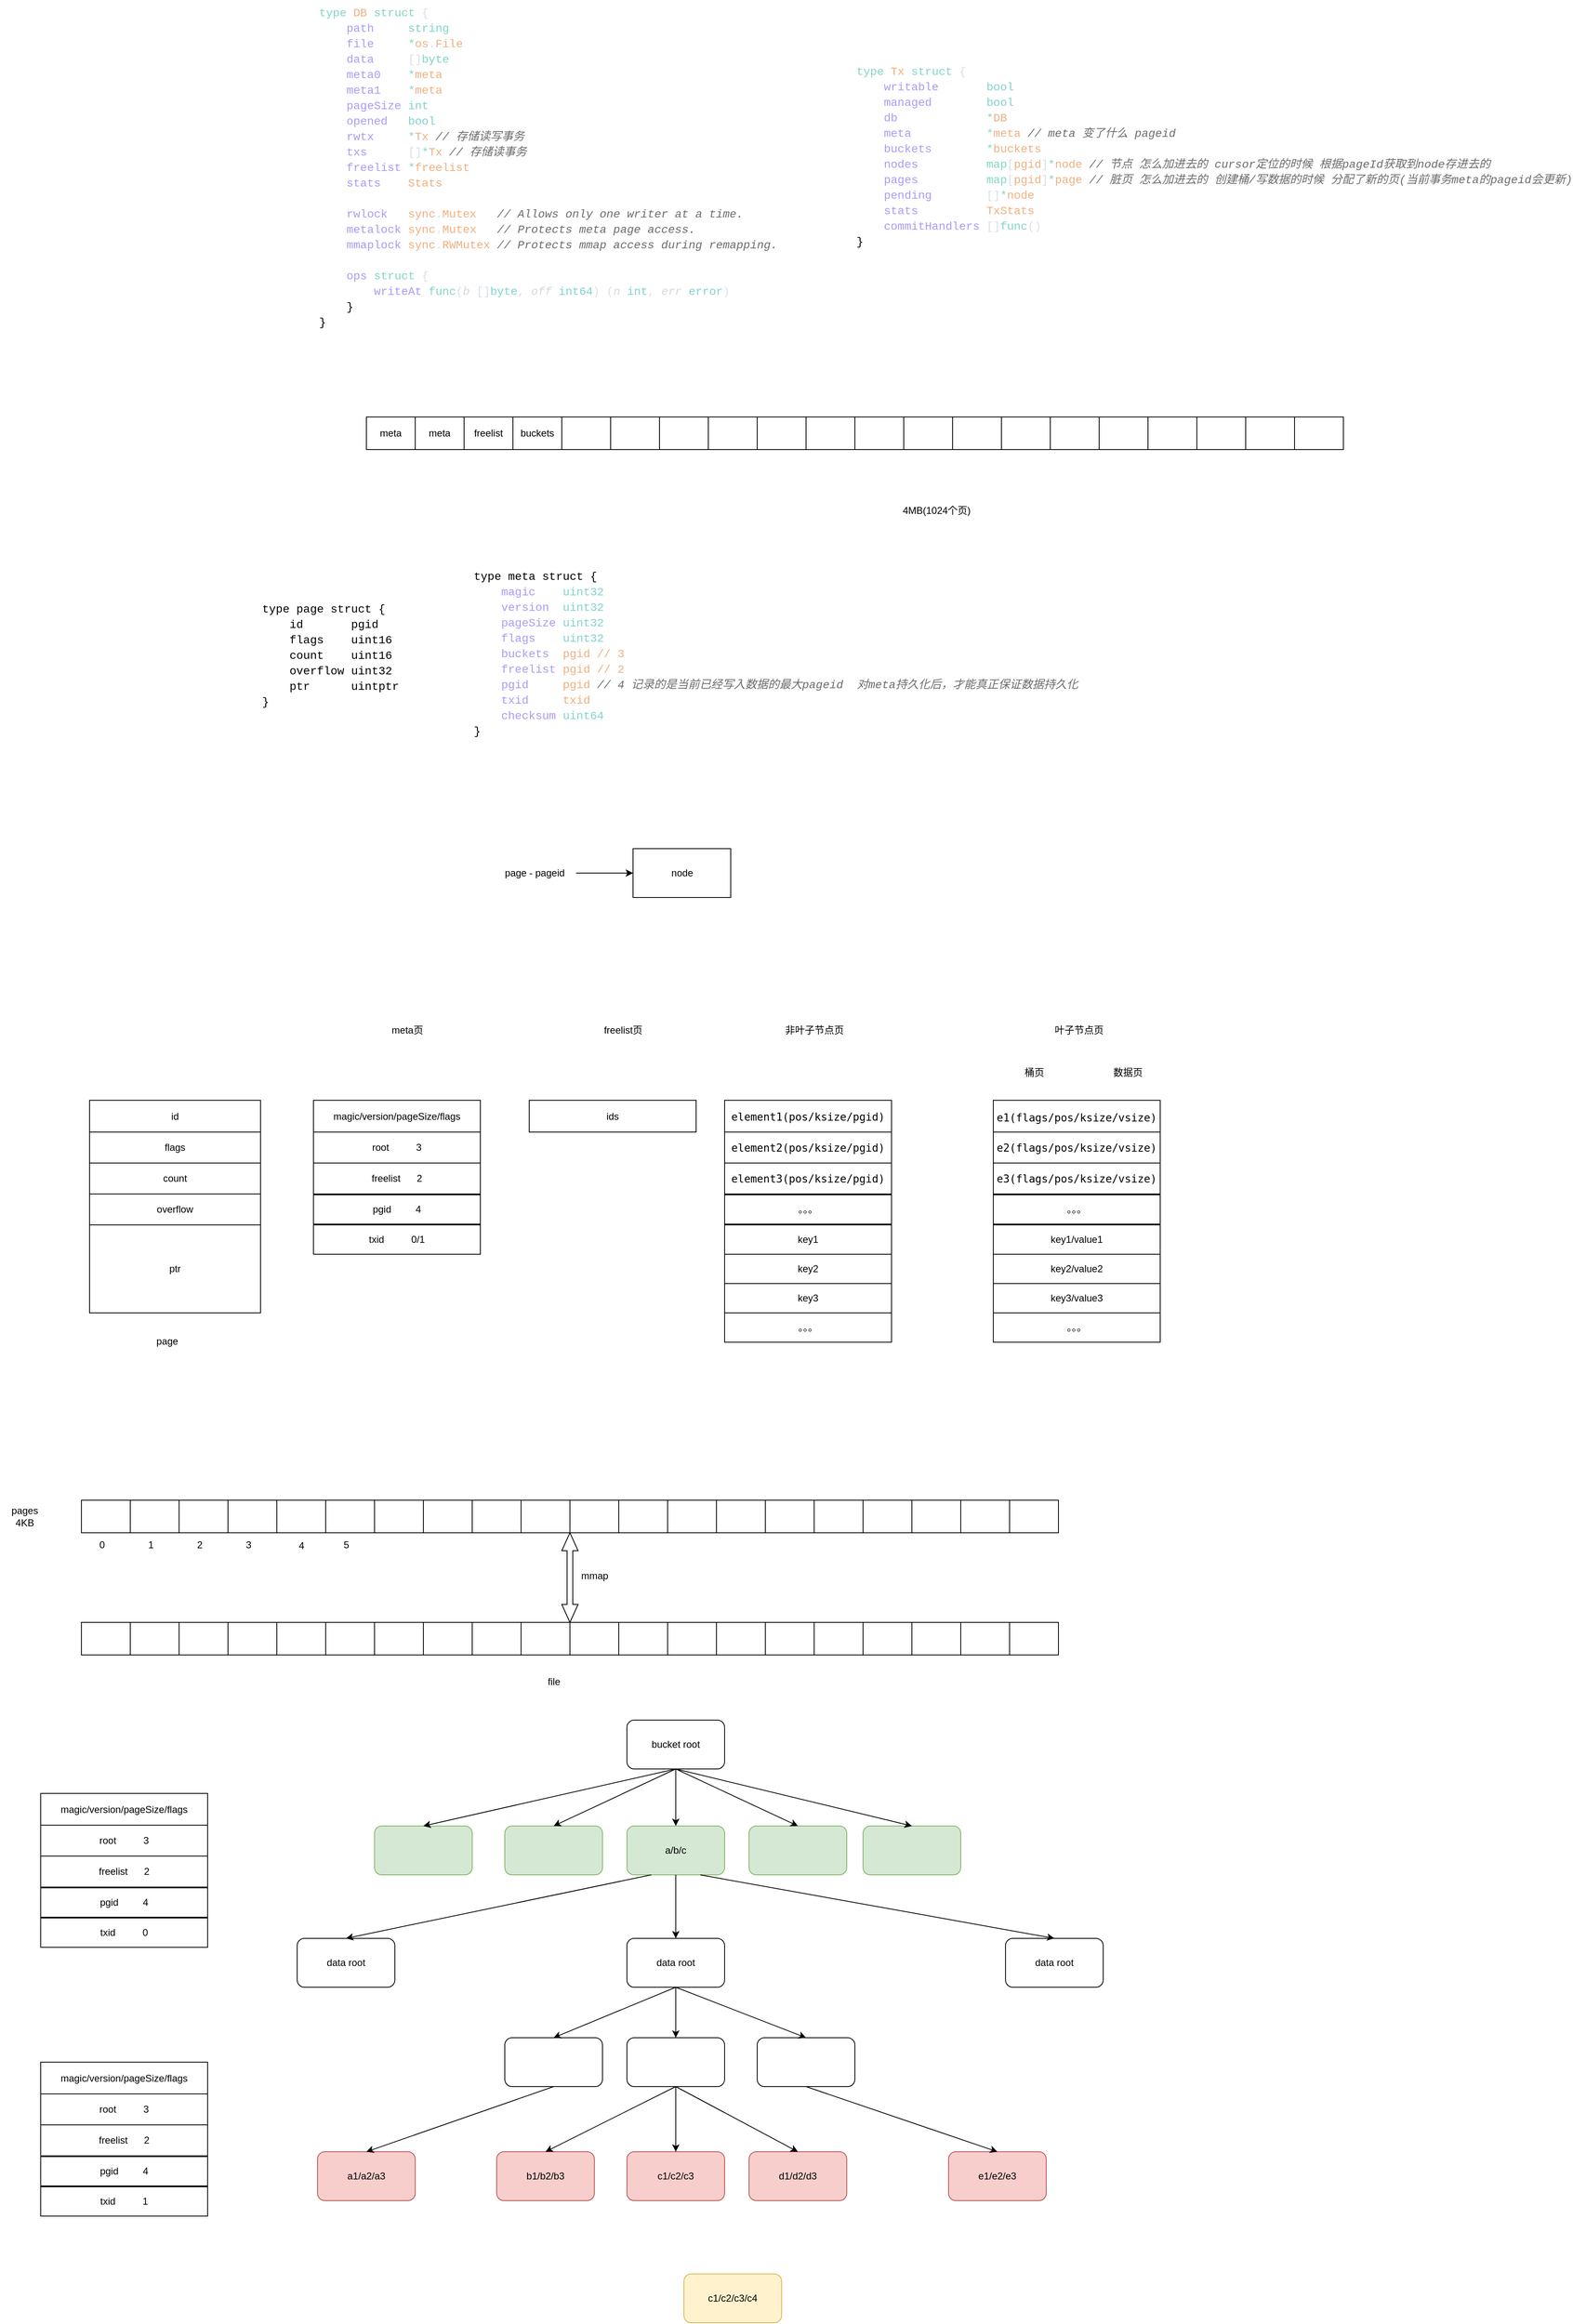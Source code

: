 <mxfile version="26.2.13">
  <diagram name="第 1 页" id="ugvosG1DgaujPQZnKoml">
    <mxGraphModel dx="1992" dy="1813" grid="1" gridSize="10" guides="1" tooltips="1" connect="1" arrows="1" fold="1" page="1" pageScale="1" pageWidth="827" pageHeight="1169" math="0" shadow="0">
      <root>
        <mxCell id="0" />
        <mxCell id="1" parent="0" />
        <mxCell id="9XyzuUt3XW7BEuWtiqf8-36" value="&lt;div style=&quot;font-family: Consolas, &amp;quot;Courier New&amp;quot;, monospace; font-size: 14px; line-height: 19px; white-space: pre;&quot;&gt;&lt;div style=&quot;line-height: 19px;&quot;&gt;&lt;div style=&quot;&quot;&gt;&lt;font&gt;&lt;span&gt;type&lt;/span&gt; &lt;span&gt;page&lt;/span&gt; &lt;span&gt;struct&lt;/span&gt; {&lt;/font&gt;&lt;/div&gt;&lt;div style=&quot;&quot;&gt;&lt;span&gt;&lt;font&gt;&amp;nbsp; &amp;nbsp; &lt;span&gt;id&lt;/span&gt; &amp;nbsp; &amp;nbsp; &amp;nbsp; &lt;span&gt;pgid  &lt;/span&gt;&lt;/font&gt;&lt;/span&gt;&lt;/div&gt;&lt;div style=&quot;&quot;&gt;&lt;span&gt;&lt;font&gt;&amp;nbsp; &amp;nbsp; &lt;span&gt;flags&lt;/span&gt; &amp;nbsp; &amp;nbsp;&lt;span&gt;uint16&lt;/span&gt;&lt;/font&gt;&lt;/span&gt;&lt;/div&gt;&lt;div style=&quot;&quot;&gt;&lt;span&gt;&lt;font&gt;&amp;nbsp; &amp;nbsp; &lt;span&gt;count&lt;/span&gt; &amp;nbsp; &amp;nbsp;&lt;span&gt;uint16&lt;/span&gt;&lt;/font&gt;&lt;/span&gt;&lt;/div&gt;&lt;div style=&quot;&quot;&gt;&lt;span&gt;&lt;font&gt;&amp;nbsp; &amp;nbsp; &lt;span&gt;overflow&lt;/span&gt; &lt;span&gt;uint32&lt;/span&gt;&lt;/font&gt;&lt;/span&gt;&lt;/div&gt;&lt;div style=&quot;&quot;&gt;&lt;span&gt;&lt;font&gt;&amp;nbsp; &amp;nbsp; &lt;span&gt;ptr&lt;/span&gt; &amp;nbsp; &amp;nbsp; &amp;nbsp;&lt;span&gt;uintptr&lt;/span&gt;&lt;/font&gt;&lt;/span&gt;&lt;/div&gt;&lt;div style=&quot;&quot;&gt;&lt;font&gt;}&lt;/font&gt;&lt;/div&gt;&lt;div style=&quot;&quot;&gt;&lt;br&gt;&lt;/div&gt;&lt;div style=&quot;&quot;&gt;&lt;font&gt;&lt;br&gt;&lt;/font&gt;&lt;/div&gt;&lt;/div&gt;&lt;/div&gt;" style="text;whiteSpace=wrap;html=1;" parent="1" vertex="1">
          <mxGeometry x="-460" y="550" width="190" height="160" as="geometry" />
        </mxCell>
        <mxCell id="9XyzuUt3XW7BEuWtiqf8-37" value="&lt;div style=&quot;font-family: Consolas, &amp;quot;Courier New&amp;quot;, monospace; font-weight: normal; font-size: 14px; line-height: 19px; white-space: pre;&quot;&gt;&lt;div style=&quot;&quot;&gt;&lt;font style=&quot;color: rgb(0, 0, 0);&quot;&gt;&lt;span&gt;type&lt;/span&gt;&lt;span&gt; &lt;/span&gt;&lt;span&gt;meta&lt;/span&gt;&lt;span&gt; &lt;/span&gt;&lt;span&gt;struct&lt;/span&gt;&lt;span&gt; {&lt;/span&gt;&lt;/font&gt;&lt;/div&gt;&lt;div style=&quot;&quot;&gt;&lt;span&gt;&lt;font style=&quot;color: rgb(0, 0, 0);&quot;&gt;&lt;span style=&quot;color: rgb(216, 222, 233);&quot;&gt;&amp;nbsp; &amp;nbsp; &lt;/span&gt;&lt;span style=&quot;color: rgb(170, 155, 245);&quot;&gt;magic&lt;/span&gt;&lt;span style=&quot;color: rgb(216, 222, 233);&quot;&gt; &amp;nbsp; &amp;nbsp;&lt;/span&gt;&lt;span style=&quot;color: rgb(130, 210, 206);&quot;&gt;uint32&lt;/span&gt;&lt;/font&gt;&lt;/span&gt;&lt;/div&gt;&lt;div style=&quot;&quot;&gt;&lt;span&gt;&lt;font style=&quot;color: rgb(0, 0, 0);&quot;&gt;&lt;span style=&quot;color: rgb(216, 222, 233);&quot;&gt;&amp;nbsp; &amp;nbsp; &lt;/span&gt;&lt;span style=&quot;color: rgb(170, 155, 245);&quot;&gt;version&lt;/span&gt;&lt;span style=&quot;color: rgb(216, 222, 233);&quot;&gt; &amp;nbsp;&lt;/span&gt;&lt;span style=&quot;color: rgb(130, 210, 206);&quot;&gt;uint32&lt;/span&gt;&lt;/font&gt;&lt;/span&gt;&lt;/div&gt;&lt;div style=&quot;&quot;&gt;&lt;span&gt;&lt;font style=&quot;color: rgb(0, 0, 0);&quot;&gt;&lt;span style=&quot;color: rgb(216, 222, 233);&quot;&gt;&amp;nbsp; &amp;nbsp; &lt;/span&gt;&lt;span style=&quot;color: rgb(170, 155, 245);&quot;&gt;pageSize&lt;/span&gt;&lt;span style=&quot;color: rgb(216, 222, 233);&quot;&gt; &lt;/span&gt;&lt;span style=&quot;color: rgb(130, 210, 206);&quot;&gt;uint32&lt;/span&gt;&lt;/font&gt;&lt;/span&gt;&lt;/div&gt;&lt;div style=&quot;&quot;&gt;&lt;span&gt;&lt;font style=&quot;color: rgb(0, 0, 0);&quot;&gt;&lt;span style=&quot;color: rgb(216, 222, 233);&quot;&gt;&amp;nbsp; &amp;nbsp; &lt;/span&gt;&lt;span style=&quot;color: rgb(170, 155, 245);&quot;&gt;flags&lt;/span&gt;&lt;span style=&quot;color: rgb(216, 222, 233);&quot;&gt; &amp;nbsp; &amp;nbsp;&lt;/span&gt;&lt;span style=&quot;color: rgb(130, 210, 206);&quot;&gt;uint32&lt;/span&gt;&lt;/font&gt;&lt;/span&gt;&lt;/div&gt;&lt;div style=&quot;&quot;&gt;&lt;span&gt;&lt;font style=&quot;color: rgb(0, 0, 0);&quot;&gt;&lt;span style=&quot;color: rgb(216, 222, 233);&quot;&gt;&amp;nbsp; &amp;nbsp; &lt;/span&gt;&lt;span style=&quot;color: rgb(170, 155, 245);&quot;&gt;buckets&lt;/span&gt;&lt;span style=&quot;color: rgb(216, 222, 233);&quot;&gt; &amp;nbsp;&lt;/span&gt;&lt;span style=&quot;color: rgb(239, 176, 128);&quot;&gt;pgid // 3&lt;/span&gt;&lt;/font&gt;&lt;/span&gt;&lt;/div&gt;&lt;div style=&quot;&quot;&gt;&lt;span&gt;&lt;font style=&quot;color: rgb(0, 0, 0);&quot;&gt;&lt;span style=&quot;color: rgb(216, 222, 233);&quot;&gt;&amp;nbsp; &amp;nbsp; &lt;/span&gt;&lt;span style=&quot;color: rgb(170, 155, 245);&quot;&gt;freelist&lt;/span&gt;&lt;span style=&quot;color: rgb(216, 222, 233);&quot;&gt; &lt;/span&gt;&lt;span style=&quot;color: rgb(239, 176, 128);&quot;&gt;pgid // 2 &lt;/span&gt;&lt;/font&gt;&lt;/span&gt;&lt;/div&gt;&lt;div style=&quot;&quot;&gt;&lt;span&gt;&lt;font style=&quot;color: rgb(0, 0, 0);&quot;&gt;&lt;span style=&quot;color: rgb(216, 222, 233);&quot;&gt;&amp;nbsp; &amp;nbsp; &lt;/span&gt;&lt;span style=&quot;color: rgb(170, 155, 245);&quot;&gt;pgid&lt;/span&gt;&lt;span style=&quot;color: rgb(216, 222, 233);&quot;&gt; &amp;nbsp; &amp;nbsp; &lt;/span&gt;&lt;span style=&quot;color: rgb(239, 176, 128);&quot;&gt;pgid&lt;/span&gt;&lt;span style=&quot;color: rgb(216, 222, 233);&quot;&gt; &lt;/span&gt;&lt;span style=&quot;font-style: italic; color: rgb(109, 109, 109);&quot;&gt;// 4 记录的是当前已经写入数据的最大pageid &amp;nbsp;对meta持久化后，才能真正保证数据持久化&lt;/span&gt;&lt;/font&gt;&lt;/span&gt;&lt;/div&gt;&lt;div style=&quot;&quot;&gt;&lt;span&gt;&lt;font style=&quot;color: rgb(0, 0, 0);&quot;&gt;&lt;span style=&quot;color: rgb(216, 222, 233);&quot;&gt;&amp;nbsp; &amp;nbsp; &lt;/span&gt;&lt;span style=&quot;color: rgb(170, 155, 245);&quot;&gt;txid&lt;/span&gt;&lt;span style=&quot;color: rgb(216, 222, 233);&quot;&gt; &amp;nbsp; &amp;nbsp; &lt;/span&gt;&lt;span style=&quot;color: rgb(239, 176, 128);&quot;&gt;txid&lt;/span&gt;&lt;/font&gt;&lt;/span&gt;&lt;/div&gt;&lt;div style=&quot;&quot;&gt;&lt;span&gt;&lt;font style=&quot;color: rgb(0, 0, 0);&quot;&gt;&lt;span style=&quot;color: rgb(216, 222, 233);&quot;&gt;&amp;nbsp; &amp;nbsp; &lt;/span&gt;&lt;span style=&quot;color: rgb(170, 155, 245);&quot;&gt;checksum&lt;/span&gt;&lt;span style=&quot;color: rgb(216, 222, 233);&quot;&gt; &lt;/span&gt;&lt;span style=&quot;color: rgb(130, 210, 206);&quot;&gt;uint64&lt;/span&gt;&lt;/font&gt;&lt;/span&gt;&lt;/div&gt;&lt;div style=&quot;&quot;&gt;&lt;span style=&quot;color: rgb(216, 222, 233);&quot;&gt;&lt;font style=&quot;color: rgb(0, 0, 0);&quot;&gt;}&lt;/font&gt;&lt;/span&gt;&lt;/div&gt;&lt;div style=&quot;&quot;&gt;&lt;br&gt;&lt;/div&gt;&lt;div style=&quot;&quot;&gt;&lt;span style=&quot;color: rgb(216, 222, 233);&quot;&gt;&lt;font style=&quot;color: rgb(0, 0, 0);&quot;&gt;&lt;br&gt;&lt;/font&gt;&lt;/span&gt;&lt;/div&gt;&lt;/div&gt;" style="text;whiteSpace=wrap;html=1;" parent="1" vertex="1">
          <mxGeometry x="-200" y="510" width="560" height="230" as="geometry" />
        </mxCell>
        <mxCell id="9XyzuUt3XW7BEuWtiqf8-38" value="4MB(1024个页)" style="text;html=1;align=center;verticalAlign=middle;resizable=0;points=[];autosize=1;strokeColor=none;fillColor=none;" parent="1" vertex="1">
          <mxGeometry x="315" y="430" width="110" height="30" as="geometry" />
        </mxCell>
        <mxCell id="9XyzuUt3XW7BEuWtiqf8-40" value="&lt;div style=&quot;font-family: Consolas, &amp;quot;Courier New&amp;quot;, monospace; font-weight: normal; font-size: 14px; line-height: 19px; white-space: pre;&quot;&gt;&lt;div style=&quot;&quot;&gt;&lt;span&gt;&lt;font style=&quot;color: rgb(0, 0, 0);&quot;&gt;&lt;span style=&quot;color: rgb(131, 214, 197);&quot;&gt;type&lt;/span&gt;&lt;span style=&quot;color: rgb(216, 222, 233);&quot;&gt; &lt;/span&gt;&lt;span style=&quot;color: rgb(239, 176, 128);&quot;&gt;DB&lt;/span&gt;&lt;span style=&quot;color: rgb(216, 222, 233);&quot;&gt; &lt;/span&gt;&lt;span style=&quot;color: rgb(131, 214, 197);&quot;&gt;struct&lt;/span&gt;&lt;span style=&quot;color: rgb(216, 222, 233);&quot;&gt; {&lt;/span&gt;&lt;/font&gt;&lt;/span&gt;&lt;/div&gt;&lt;div style=&quot;&quot;&gt;&lt;span&gt;&lt;font style=&quot;color: rgb(0, 0, 0);&quot;&gt;&lt;span style=&quot;color: rgb(216, 222, 233);&quot;&gt;&amp;nbsp; &amp;nbsp; &lt;/span&gt;&lt;span style=&quot;color: rgb(170, 155, 245);&quot;&gt;path&lt;/span&gt;&lt;span style=&quot;color: rgb(216, 222, 233);&quot;&gt; &amp;nbsp; &amp;nbsp; &lt;/span&gt;&lt;span style=&quot;color: rgb(130, 210, 206);&quot;&gt;string&lt;/span&gt;&lt;/font&gt;&lt;/span&gt;&lt;/div&gt;&lt;div style=&quot;&quot;&gt;&lt;span&gt;&lt;font style=&quot;color: rgb(0, 0, 0);&quot;&gt;&lt;span style=&quot;color: rgb(216, 222, 233);&quot;&gt;&amp;nbsp; &amp;nbsp; &lt;/span&gt;&lt;span style=&quot;color: rgb(170, 155, 245);&quot;&gt;file&lt;/span&gt;&lt;span style=&quot;color: rgb(216, 222, 233);&quot;&gt; &amp;nbsp; &amp;nbsp; &lt;/span&gt;&lt;span style=&quot;color: rgb(131, 214, 197);&quot;&gt;*&lt;/span&gt;&lt;span style=&quot;color: rgb(239, 176, 128);&quot;&gt;os&lt;/span&gt;&lt;span style=&quot;color: rgb(216, 222, 233);&quot;&gt;.&lt;/span&gt;&lt;span style=&quot;color: rgb(239, 176, 128);&quot;&gt;File&lt;/span&gt;&lt;/font&gt;&lt;/span&gt;&lt;/div&gt;&lt;div style=&quot;&quot;&gt;&lt;span&gt;&lt;font style=&quot;color: rgb(0, 0, 0);&quot;&gt;&lt;span style=&quot;color: rgb(216, 222, 233);&quot;&gt;&amp;nbsp; &amp;nbsp; &lt;/span&gt;&lt;span style=&quot;color: rgb(170, 155, 245);&quot;&gt;data&lt;/span&gt;&lt;span style=&quot;color: rgb(216, 222, 233);&quot;&gt; &amp;nbsp; &amp;nbsp; []&lt;/span&gt;&lt;span style=&quot;color: rgb(130, 210, 206);&quot;&gt;byte&lt;/span&gt;&lt;/font&gt;&lt;/span&gt;&lt;/div&gt;&lt;div style=&quot;&quot;&gt;&lt;span&gt;&lt;font style=&quot;color: rgb(0, 0, 0);&quot;&gt;&lt;span style=&quot;color: rgb(216, 222, 233);&quot;&gt;&amp;nbsp; &amp;nbsp; &lt;/span&gt;&lt;span style=&quot;color: rgb(170, 155, 245);&quot;&gt;meta0&lt;/span&gt;&lt;span style=&quot;color: rgb(216, 222, 233);&quot;&gt; &amp;nbsp; &amp;nbsp;&lt;/span&gt;&lt;span style=&quot;color: rgb(131, 214, 197);&quot;&gt;*&lt;/span&gt;&lt;span style=&quot;color: rgb(239, 176, 128);&quot;&gt;meta&lt;/span&gt;&lt;/font&gt;&lt;/span&gt;&lt;/div&gt;&lt;div style=&quot;&quot;&gt;&lt;span&gt;&lt;font style=&quot;color: rgb(0, 0, 0);&quot;&gt;&lt;span style=&quot;color: rgb(216, 222, 233);&quot;&gt;&amp;nbsp; &amp;nbsp; &lt;/span&gt;&lt;span style=&quot;color: rgb(170, 155, 245);&quot;&gt;meta1&lt;/span&gt;&lt;span style=&quot;color: rgb(216, 222, 233);&quot;&gt; &amp;nbsp; &amp;nbsp;&lt;/span&gt;&lt;span style=&quot;color: rgb(131, 214, 197);&quot;&gt;*&lt;/span&gt;&lt;span style=&quot;color: rgb(239, 176, 128);&quot;&gt;meta&lt;/span&gt;&lt;/font&gt;&lt;/span&gt;&lt;/div&gt;&lt;div style=&quot;&quot;&gt;&lt;span&gt;&lt;font style=&quot;color: rgb(0, 0, 0);&quot;&gt;&lt;span style=&quot;color: rgb(216, 222, 233);&quot;&gt;&amp;nbsp; &amp;nbsp; &lt;/span&gt;&lt;span style=&quot;color: rgb(170, 155, 245);&quot;&gt;pageSize&lt;/span&gt;&lt;span style=&quot;color: rgb(216, 222, 233);&quot;&gt; &lt;/span&gt;&lt;span style=&quot;color: rgb(130, 210, 206);&quot;&gt;int&lt;/span&gt;&lt;/font&gt;&lt;/span&gt;&lt;/div&gt;&lt;div style=&quot;&quot;&gt;&lt;span&gt;&lt;font style=&quot;color: rgb(0, 0, 0);&quot;&gt;&lt;span style=&quot;color: rgb(216, 222, 233);&quot;&gt;&amp;nbsp; &amp;nbsp; &lt;/span&gt;&lt;span style=&quot;color: rgb(170, 155, 245);&quot;&gt;opened&lt;/span&gt;&lt;span style=&quot;color: rgb(216, 222, 233);&quot;&gt; &amp;nbsp; &lt;/span&gt;&lt;span style=&quot;color: rgb(130, 210, 206);&quot;&gt;bool&lt;/span&gt;&lt;/font&gt;&lt;/span&gt;&lt;/div&gt;&lt;div style=&quot;&quot;&gt;&lt;span&gt;&lt;font style=&quot;color: rgb(0, 0, 0);&quot;&gt;&lt;span style=&quot;color: rgb(216, 222, 233);&quot;&gt;&amp;nbsp; &amp;nbsp; &lt;/span&gt;&lt;span style=&quot;color: rgb(170, 155, 245);&quot;&gt;rwtx&lt;/span&gt;&lt;span style=&quot;color: rgb(216, 222, 233);&quot;&gt; &amp;nbsp; &amp;nbsp; &lt;/span&gt;&lt;span style=&quot;color: rgb(131, 214, 197);&quot;&gt;*&lt;/span&gt;&lt;span style=&quot;color: rgb(239, 176, 128);&quot;&gt;Tx&lt;/span&gt;&lt;span style=&quot;color: rgb(216, 222, 233);&quot;&gt; &lt;/span&gt;&lt;span style=&quot;font-style: italic; color: rgb(109, 109, 109);&quot;&gt;// 存储读写事务&lt;/span&gt;&lt;/font&gt;&lt;/span&gt;&lt;/div&gt;&lt;div style=&quot;&quot;&gt;&lt;span&gt;&lt;font style=&quot;color: rgb(0, 0, 0);&quot;&gt;&lt;span style=&quot;color: rgb(216, 222, 233);&quot;&gt;&amp;nbsp; &amp;nbsp; &lt;/span&gt;&lt;span style=&quot;color: rgb(170, 155, 245);&quot;&gt;txs&lt;/span&gt;&lt;span style=&quot;color: rgb(216, 222, 233);&quot;&gt; &amp;nbsp; &amp;nbsp; &amp;nbsp;[]&lt;/span&gt;&lt;span style=&quot;color: rgb(131, 214, 197);&quot;&gt;*&lt;/span&gt;&lt;span style=&quot;color: rgb(239, 176, 128);&quot;&gt;Tx&lt;/span&gt;&lt;span style=&quot;color: rgb(216, 222, 233);&quot;&gt; &lt;/span&gt;&lt;span style=&quot;font-style: italic; color: rgb(109, 109, 109);&quot;&gt;// 存储读事务&lt;/span&gt;&lt;/font&gt;&lt;/span&gt;&lt;/div&gt;&lt;div style=&quot;&quot;&gt;&lt;span&gt;&lt;font style=&quot;color: rgb(0, 0, 0);&quot;&gt;&lt;span style=&quot;color: rgb(216, 222, 233);&quot;&gt;&amp;nbsp; &amp;nbsp; &lt;/span&gt;&lt;span style=&quot;color: rgb(170, 155, 245);&quot;&gt;freelist&lt;/span&gt;&lt;span style=&quot;color: rgb(216, 222, 233);&quot;&gt; &lt;/span&gt;&lt;span style=&quot;color: rgb(131, 214, 197);&quot;&gt;*&lt;/span&gt;&lt;span style=&quot;color: rgb(239, 176, 128);&quot;&gt;freelist&lt;/span&gt;&lt;/font&gt;&lt;/span&gt;&lt;/div&gt;&lt;div style=&quot;&quot;&gt;&lt;span&gt;&lt;font style=&quot;color: rgb(0, 0, 0);&quot;&gt;&lt;span style=&quot;color: rgb(216, 222, 233);&quot;&gt;&amp;nbsp; &amp;nbsp; &lt;/span&gt;&lt;span style=&quot;color: rgb(170, 155, 245);&quot;&gt;stats&lt;/span&gt;&lt;span style=&quot;color: rgb(216, 222, 233);&quot;&gt; &amp;nbsp; &amp;nbsp;&lt;/span&gt;&lt;span style=&quot;color: rgb(239, 176, 128);&quot;&gt;Stats&lt;/span&gt;&lt;/font&gt;&lt;/span&gt;&lt;/div&gt;&lt;span&gt;&lt;font style=&quot;color: rgb(0, 0, 0);&quot;&gt;&lt;br&gt;&lt;/font&gt;&lt;/span&gt;&lt;div style=&quot;&quot;&gt;&lt;span&gt;&lt;font style=&quot;color: rgb(0, 0, 0);&quot;&gt;&lt;span style=&quot;color: rgb(216, 222, 233);&quot;&gt;&amp;nbsp; &amp;nbsp; &lt;/span&gt;&lt;span style=&quot;color: rgb(170, 155, 245);&quot;&gt;rwlock&lt;/span&gt;&lt;span style=&quot;color: rgb(216, 222, 233);&quot;&gt; &amp;nbsp; &lt;/span&gt;&lt;span style=&quot;color: rgb(239, 176, 128);&quot;&gt;sync&lt;/span&gt;&lt;span style=&quot;color: rgb(216, 222, 233);&quot;&gt;.&lt;/span&gt;&lt;span style=&quot;color: rgb(239, 176, 128);&quot;&gt;Mutex&lt;/span&gt;&lt;span style=&quot;color: rgb(216, 222, 233);&quot;&gt; &amp;nbsp; &lt;/span&gt;&lt;span style=&quot;font-style: italic; color: rgb(109, 109, 109);&quot;&gt;// Allows only one writer at a time.&lt;/span&gt;&lt;/font&gt;&lt;/span&gt;&lt;/div&gt;&lt;div style=&quot;&quot;&gt;&lt;span&gt;&lt;font style=&quot;color: rgb(0, 0, 0);&quot;&gt;&lt;span style=&quot;color: rgb(216, 222, 233);&quot;&gt;&amp;nbsp; &amp;nbsp; &lt;/span&gt;&lt;span style=&quot;color: rgb(170, 155, 245);&quot;&gt;metalock&lt;/span&gt;&lt;span style=&quot;color: rgb(216, 222, 233);&quot;&gt; &lt;/span&gt;&lt;span style=&quot;color: rgb(239, 176, 128);&quot;&gt;sync&lt;/span&gt;&lt;span style=&quot;color: rgb(216, 222, 233);&quot;&gt;.&lt;/span&gt;&lt;span style=&quot;color: rgb(239, 176, 128);&quot;&gt;Mutex&lt;/span&gt;&lt;span style=&quot;color: rgb(216, 222, 233);&quot;&gt; &amp;nbsp; &lt;/span&gt;&lt;span style=&quot;font-style: italic; color: rgb(109, 109, 109);&quot;&gt;// Protects meta page access.&lt;/span&gt;&lt;/font&gt;&lt;/span&gt;&lt;/div&gt;&lt;div style=&quot;&quot;&gt;&lt;span&gt;&lt;font style=&quot;color: rgb(0, 0, 0);&quot;&gt;&lt;span style=&quot;color: rgb(216, 222, 233);&quot;&gt;&amp;nbsp; &amp;nbsp; &lt;/span&gt;&lt;span style=&quot;color: rgb(170, 155, 245);&quot;&gt;mmaplock&lt;/span&gt;&lt;span style=&quot;color: rgb(216, 222, 233);&quot;&gt; &lt;/span&gt;&lt;span style=&quot;color: rgb(239, 176, 128);&quot;&gt;sync&lt;/span&gt;&lt;span style=&quot;color: rgb(216, 222, 233);&quot;&gt;.&lt;/span&gt;&lt;span style=&quot;color: rgb(239, 176, 128);&quot;&gt;RWMutex&lt;/span&gt;&lt;span style=&quot;color: rgb(216, 222, 233);&quot;&gt; &lt;/span&gt;&lt;span style=&quot;font-style: italic; color: rgb(109, 109, 109);&quot;&gt;// Protects mmap access during remapping.&lt;/span&gt;&lt;/font&gt;&lt;/span&gt;&lt;/div&gt;&lt;span&gt;&lt;font style=&quot;color: rgb(0, 0, 0);&quot;&gt;&lt;br&gt;&lt;/font&gt;&lt;/span&gt;&lt;div style=&quot;&quot;&gt;&lt;span&gt;&lt;font style=&quot;color: rgb(0, 0, 0);&quot;&gt;&lt;span style=&quot;color: rgb(216, 222, 233);&quot;&gt;&amp;nbsp; &amp;nbsp; &lt;/span&gt;&lt;span style=&quot;color: rgb(170, 155, 245);&quot;&gt;ops&lt;/span&gt;&lt;span style=&quot;color: rgb(216, 222, 233);&quot;&gt; &lt;/span&gt;&lt;span style=&quot;color: rgb(131, 214, 197);&quot;&gt;struct&lt;/span&gt;&lt;span style=&quot;color: rgb(216, 222, 233);&quot;&gt; {&lt;/span&gt;&lt;/font&gt;&lt;/span&gt;&lt;/div&gt;&lt;div style=&quot;&quot;&gt;&lt;span&gt;&lt;font style=&quot;color: rgb(0, 0, 0);&quot;&gt;&lt;span style=&quot;color: rgb(216, 222, 233);&quot;&gt;&amp;nbsp; &amp;nbsp; &amp;nbsp; &amp;nbsp; &lt;/span&gt;&lt;span style=&quot;color: rgb(170, 155, 245);&quot;&gt;writeAt&lt;/span&gt;&lt;span style=&quot;color: rgb(216, 222, 233);&quot;&gt; &lt;/span&gt;&lt;span style=&quot;color: rgb(131, 214, 197);&quot;&gt;func&lt;/span&gt;&lt;span style=&quot;color: rgb(216, 222, 233);&quot;&gt;(&lt;/span&gt;&lt;span style=&quot;font-style: italic; color: rgb(214, 214, 221);&quot;&gt;b&lt;/span&gt;&lt;span style=&quot;color: rgb(216, 222, 233);&quot;&gt; []&lt;/span&gt;&lt;span style=&quot;color: rgb(130, 210, 206);&quot;&gt;byte&lt;/span&gt;&lt;span style=&quot;color: rgb(216, 222, 233);&quot;&gt;, &lt;/span&gt;&lt;span style=&quot;font-style: italic; color: rgb(214, 214, 221);&quot;&gt;off&lt;/span&gt;&lt;span style=&quot;color: rgb(216, 222, 233);&quot;&gt; &lt;/span&gt;&lt;span style=&quot;color: rgb(130, 210, 206);&quot;&gt;int64&lt;/span&gt;&lt;span style=&quot;color: rgb(216, 222, 233);&quot;&gt;) (&lt;/span&gt;&lt;span style=&quot;font-style: italic; color: rgb(214, 214, 221);&quot;&gt;n&lt;/span&gt;&lt;span style=&quot;color: rgb(216, 222, 233);&quot;&gt; &lt;/span&gt;&lt;span style=&quot;color: rgb(130, 210, 206);&quot;&gt;int&lt;/span&gt;&lt;span style=&quot;color: rgb(216, 222, 233);&quot;&gt;, &lt;/span&gt;&lt;span style=&quot;font-style: italic; color: rgb(214, 214, 221);&quot;&gt;err&lt;/span&gt;&lt;span style=&quot;color: rgb(216, 222, 233);&quot;&gt; &lt;/span&gt;&lt;span style=&quot;color: rgb(130, 210, 206);&quot;&gt;error&lt;/span&gt;&lt;span style=&quot;color: rgb(216, 222, 233);&quot;&gt;)&lt;/span&gt;&lt;/font&gt;&lt;/span&gt;&lt;/div&gt;&lt;div style=&quot;&quot;&gt;&lt;span style=&quot;color: rgb(216, 222, 233);&quot;&gt;&lt;font style=&quot;color: rgb(0, 0, 0);&quot;&gt;&amp;nbsp; &amp;nbsp; }&lt;/font&gt;&lt;/span&gt;&lt;/div&gt;&lt;div style=&quot;&quot;&gt;&lt;span style=&quot;color: rgb(216, 222, 233);&quot;&gt;&lt;font style=&quot;color: rgb(0, 0, 0);&quot;&gt;}&lt;/font&gt;&lt;/span&gt;&lt;/div&gt;&lt;/div&gt;" style="text;whiteSpace=wrap;html=1;" parent="1" vertex="1">
          <mxGeometry x="-390" y="-182" width="560" height="420" as="geometry" />
        </mxCell>
        <mxCell id="9XyzuUt3XW7BEuWtiqf8-41" value="&lt;div style=&quot;font-family: Consolas, &amp;quot;Courier New&amp;quot;, monospace; font-size: 14px; line-height: 19px; white-space-collapse: preserve;&quot;&gt;&lt;div style=&quot;&quot;&gt;&lt;br&gt;&lt;/div&gt;&lt;/div&gt;" style="text;html=1;align=center;verticalAlign=middle;resizable=0;points=[];autosize=1;strokeColor=none;fillColor=none;" parent="1" vertex="1">
          <mxGeometry x="830" y="-182" width="20" height="30" as="geometry" />
        </mxCell>
        <mxCell id="9XyzuUt3XW7BEuWtiqf8-42" value="&lt;div style=&quot;font-family: Consolas, &amp;quot;Courier New&amp;quot;, monospace; font-weight: normal; font-size: 14px; line-height: 19px; white-space: pre;&quot;&gt;&lt;div style=&quot;&quot;&gt;&lt;span&gt;&lt;font style=&quot;color: rgb(0, 0, 0);&quot;&gt;&lt;span style=&quot;color: rgb(131, 214, 197);&quot;&gt;type&lt;/span&gt;&lt;span style=&quot;color: rgb(216, 222, 233);&quot;&gt; &lt;/span&gt;&lt;span style=&quot;color: rgb(239, 176, 128);&quot;&gt;Tx&lt;/span&gt;&lt;span style=&quot;color: rgb(216, 222, 233);&quot;&gt; &lt;/span&gt;&lt;span style=&quot;color: rgb(131, 214, 197);&quot;&gt;struct&lt;/span&gt;&lt;span style=&quot;color: rgb(216, 222, 233);&quot;&gt; {&lt;/span&gt;&lt;/font&gt;&lt;/span&gt;&lt;/div&gt;&lt;div style=&quot;&quot;&gt;&lt;span&gt;&lt;font style=&quot;color: rgb(0, 0, 0);&quot;&gt;&lt;span style=&quot;color: rgb(216, 222, 233);&quot;&gt;&amp;nbsp; &amp;nbsp; &lt;/span&gt;&lt;span style=&quot;color: rgb(170, 155, 245);&quot;&gt;writable&lt;/span&gt;&lt;span style=&quot;color: rgb(216, 222, 233);&quot;&gt; &amp;nbsp; &amp;nbsp; &amp;nbsp; &lt;/span&gt;&lt;span style=&quot;color: rgb(130, 210, 206);&quot;&gt;bool&lt;/span&gt;&lt;/font&gt;&lt;/span&gt;&lt;/div&gt;&lt;div style=&quot;&quot;&gt;&lt;span&gt;&lt;font style=&quot;color: rgb(0, 0, 0);&quot;&gt;&lt;span style=&quot;color: rgb(216, 222, 233);&quot;&gt;&amp;nbsp; &amp;nbsp; &lt;/span&gt;&lt;span style=&quot;color: rgb(170, 155, 245);&quot;&gt;managed&lt;/span&gt;&lt;span style=&quot;color: rgb(216, 222, 233);&quot;&gt; &amp;nbsp; &amp;nbsp; &amp;nbsp; &amp;nbsp;&lt;/span&gt;&lt;span style=&quot;color: rgb(130, 210, 206);&quot;&gt;bool&lt;/span&gt;&lt;/font&gt;&lt;/span&gt;&lt;/div&gt;&lt;div style=&quot;&quot;&gt;&lt;span&gt;&lt;font style=&quot;color: rgb(0, 0, 0);&quot;&gt;&lt;span style=&quot;color: rgb(216, 222, 233);&quot;&gt;&amp;nbsp; &amp;nbsp; &lt;/span&gt;&lt;span style=&quot;color: rgb(170, 155, 245);&quot;&gt;db&lt;/span&gt;&lt;span style=&quot;color: rgb(216, 222, 233);&quot;&gt; &amp;nbsp; &amp;nbsp; &amp;nbsp; &amp;nbsp; &amp;nbsp; &amp;nbsp; &lt;/span&gt;&lt;span style=&quot;color: rgb(131, 214, 197);&quot;&gt;*&lt;/span&gt;&lt;span style=&quot;color: rgb(239, 176, 128);&quot;&gt;DB&lt;/span&gt;&lt;/font&gt;&lt;/span&gt;&lt;/div&gt;&lt;div style=&quot;&quot;&gt;&lt;span&gt;&lt;font style=&quot;color: rgb(0, 0, 0);&quot;&gt;&lt;span style=&quot;color: rgb(216, 222, 233);&quot;&gt;&amp;nbsp; &amp;nbsp; &lt;/span&gt;&lt;span style=&quot;color: rgb(170, 155, 245);&quot;&gt;meta&lt;/span&gt;&lt;span style=&quot;color: rgb(216, 222, 233);&quot;&gt; &amp;nbsp; &amp;nbsp; &amp;nbsp; &amp;nbsp; &amp;nbsp; &lt;/span&gt;&lt;span style=&quot;color: rgb(131, 214, 197);&quot;&gt;*&lt;/span&gt;&lt;span style=&quot;color: rgb(239, 176, 128);&quot;&gt;meta&lt;/span&gt;&lt;span style=&quot;color: rgb(216, 222, 233);&quot;&gt; &lt;/span&gt;&lt;span style=&quot;font-style: italic; color: rgb(109, 109, 109);&quot;&gt;// meta 变了什么 pageid &lt;/span&gt;&lt;/font&gt;&lt;/span&gt;&lt;/div&gt;&lt;div style=&quot;&quot;&gt;&lt;span&gt;&lt;font style=&quot;color: rgb(0, 0, 0);&quot;&gt;&lt;span style=&quot;color: rgb(216, 222, 233);&quot;&gt;&amp;nbsp; &amp;nbsp; &lt;/span&gt;&lt;span style=&quot;color: rgb(170, 155, 245);&quot;&gt;buckets&lt;/span&gt;&lt;span style=&quot;color: rgb(216, 222, 233);&quot;&gt; &amp;nbsp; &amp;nbsp; &amp;nbsp; &amp;nbsp;&lt;/span&gt;&lt;span style=&quot;color: rgb(131, 214, 197);&quot;&gt;*&lt;/span&gt;&lt;span style=&quot;color: rgb(239, 176, 128);&quot;&gt;buckets&lt;/span&gt;&lt;/font&gt;&lt;/span&gt;&lt;/div&gt;&lt;div style=&quot;&quot;&gt;&lt;span&gt;&lt;font style=&quot;color: rgb(0, 0, 0);&quot;&gt;&lt;span style=&quot;color: rgb(216, 222, 233);&quot;&gt;&amp;nbsp; &amp;nbsp; &lt;/span&gt;&lt;span style=&quot;color: rgb(170, 155, 245);&quot;&gt;nodes&lt;/span&gt;&lt;span style=&quot;color: rgb(216, 222, 233);&quot;&gt; &amp;nbsp; &amp;nbsp; &amp;nbsp; &amp;nbsp; &amp;nbsp;&lt;/span&gt;&lt;span style=&quot;color: rgb(131, 214, 197);&quot;&gt;map&lt;/span&gt;&lt;span style=&quot;color: rgb(216, 222, 233);&quot;&gt;[&lt;/span&gt;&lt;span style=&quot;color: rgb(239, 176, 128);&quot;&gt;pgid&lt;/span&gt;&lt;span style=&quot;color: rgb(216, 222, 233);&quot;&gt;]&lt;/span&gt;&lt;span style=&quot;color: rgb(131, 214, 197);&quot;&gt;*&lt;/span&gt;&lt;span style=&quot;color: rgb(239, 176, 128);&quot;&gt;node&lt;/span&gt;&lt;span style=&quot;color: rgb(216, 222, 233);&quot;&gt; &lt;/span&gt;&lt;span style=&quot;font-style: italic; color: rgb(109, 109, 109);&quot;&gt;// 节点 怎么加进去的 cursor定位的时候 根据pageId获取到node存进去的&lt;/span&gt;&lt;/font&gt;&lt;/span&gt;&lt;/div&gt;&lt;div style=&quot;&quot;&gt;&lt;span&gt;&lt;font style=&quot;color: rgb(0, 0, 0);&quot;&gt;&lt;span style=&quot;color: rgb(216, 222, 233);&quot;&gt;&amp;nbsp; &amp;nbsp; &lt;/span&gt;&lt;span style=&quot;color: rgb(170, 155, 245);&quot;&gt;pages&lt;/span&gt;&lt;span style=&quot;color: rgb(216, 222, 233);&quot;&gt; &amp;nbsp; &amp;nbsp; &amp;nbsp; &amp;nbsp; &amp;nbsp;&lt;/span&gt;&lt;span style=&quot;color: rgb(131, 214, 197);&quot;&gt;map&lt;/span&gt;&lt;span style=&quot;color: rgb(216, 222, 233);&quot;&gt;[&lt;/span&gt;&lt;span style=&quot;color: rgb(239, 176, 128);&quot;&gt;pgid&lt;/span&gt;&lt;span style=&quot;color: rgb(216, 222, 233);&quot;&gt;]&lt;/span&gt;&lt;span style=&quot;color: rgb(131, 214, 197);&quot;&gt;*&lt;/span&gt;&lt;span style=&quot;color: rgb(239, 176, 128);&quot;&gt;page&lt;/span&gt;&lt;span style=&quot;color: rgb(216, 222, 233);&quot;&gt; &lt;/span&gt;&lt;span style=&quot;font-style: italic; color: rgb(109, 109, 109);&quot;&gt;// 脏页 怎么加进去的 创建桶/写数据的时候 分配了新的页(当前事务meta的pageid会更新)&lt;/span&gt;&lt;/font&gt;&lt;/span&gt;&lt;/div&gt;&lt;div style=&quot;&quot;&gt;&lt;span&gt;&lt;font style=&quot;color: rgb(0, 0, 0);&quot;&gt;&lt;span style=&quot;color: rgb(216, 222, 233);&quot;&gt;&amp;nbsp; &amp;nbsp; &lt;/span&gt;&lt;span style=&quot;color: rgb(170, 155, 245);&quot;&gt;pending&lt;/span&gt;&lt;span style=&quot;color: rgb(216, 222, 233);&quot;&gt; &amp;nbsp; &amp;nbsp; &amp;nbsp; &amp;nbsp;[]&lt;/span&gt;&lt;span style=&quot;color: rgb(131, 214, 197);&quot;&gt;*&lt;/span&gt;&lt;span style=&quot;color: rgb(239, 176, 128);&quot;&gt;node&lt;/span&gt;&lt;/font&gt;&lt;/span&gt;&lt;/div&gt;&lt;div style=&quot;&quot;&gt;&lt;span&gt;&lt;font style=&quot;color: rgb(0, 0, 0);&quot;&gt;&lt;span style=&quot;color: rgb(216, 222, 233);&quot;&gt;&amp;nbsp; &amp;nbsp; &lt;/span&gt;&lt;span style=&quot;color: rgb(170, 155, 245);&quot;&gt;stats&lt;/span&gt;&lt;span style=&quot;color: rgb(216, 222, 233);&quot;&gt; &amp;nbsp; &amp;nbsp; &amp;nbsp; &amp;nbsp; &amp;nbsp;&lt;/span&gt;&lt;span style=&quot;color: rgb(239, 176, 128);&quot;&gt;TxStats&lt;/span&gt;&lt;/font&gt;&lt;/span&gt;&lt;/div&gt;&lt;div style=&quot;&quot;&gt;&lt;span&gt;&lt;font style=&quot;color: rgb(0, 0, 0);&quot;&gt;&lt;span style=&quot;color: rgb(216, 222, 233);&quot;&gt;&amp;nbsp; &amp;nbsp; &lt;/span&gt;&lt;span style=&quot;color: rgb(170, 155, 245);&quot;&gt;commitHandlers&lt;/span&gt;&lt;span style=&quot;color: rgb(216, 222, 233);&quot;&gt; []&lt;/span&gt;&lt;span style=&quot;color: rgb(131, 214, 197);&quot;&gt;func&lt;/span&gt;&lt;span style=&quot;color: rgb(216, 222, 233);&quot;&gt;()&lt;/span&gt;&lt;/font&gt;&lt;/span&gt;&lt;/div&gt;&lt;div style=&quot;&quot;&gt;&lt;span style=&quot;color: rgb(216, 222, 233);&quot;&gt;&lt;font style=&quot;color: rgb(0, 0, 0);&quot;&gt;}&lt;/font&gt;&lt;/span&gt;&lt;/div&gt;&lt;/div&gt;" style="text;whiteSpace=wrap;html=1;" parent="1" vertex="1">
          <mxGeometry x="270" y="-110" width="560" height="250" as="geometry" />
        </mxCell>
        <mxCell id="9XyzuUt3XW7BEuWtiqf8-14" value="" style="shape=table;startSize=0;container=1;collapsible=0;childLayout=tableLayout;" parent="1" vertex="1">
          <mxGeometry x="-330" y="330" width="1200" height="40" as="geometry" />
        </mxCell>
        <mxCell id="9XyzuUt3XW7BEuWtiqf8-15" value="" style="shape=tableRow;horizontal=0;startSize=0;swimlaneHead=0;swimlaneBody=0;strokeColor=inherit;top=0;left=0;bottom=0;right=0;collapsible=0;dropTarget=0;fillColor=none;points=[[0,0.5],[1,0.5]];portConstraint=eastwest;" parent="9XyzuUt3XW7BEuWtiqf8-14" vertex="1">
          <mxGeometry width="1200" height="40" as="geometry" />
        </mxCell>
        <mxCell id="9XyzuUt3XW7BEuWtiqf8-16" value="meta" style="shape=partialRectangle;html=1;whiteSpace=wrap;connectable=0;strokeColor=inherit;overflow=hidden;fillColor=none;top=0;left=0;bottom=0;right=0;pointerEvents=1;" parent="9XyzuUt3XW7BEuWtiqf8-15" vertex="1">
          <mxGeometry width="60" height="40" as="geometry">
            <mxRectangle width="60" height="40" as="alternateBounds" />
          </mxGeometry>
        </mxCell>
        <mxCell id="9XyzuUt3XW7BEuWtiqf8-17" value="meta" style="shape=partialRectangle;html=1;whiteSpace=wrap;connectable=0;strokeColor=inherit;overflow=hidden;fillColor=none;top=0;left=0;bottom=0;right=0;pointerEvents=1;" parent="9XyzuUt3XW7BEuWtiqf8-15" vertex="1">
          <mxGeometry x="60" width="60" height="40" as="geometry">
            <mxRectangle width="60" height="40" as="alternateBounds" />
          </mxGeometry>
        </mxCell>
        <mxCell id="9XyzuUt3XW7BEuWtiqf8-18" value="freelist" style="shape=partialRectangle;html=1;whiteSpace=wrap;connectable=0;strokeColor=inherit;overflow=hidden;fillColor=none;top=0;left=0;bottom=0;right=0;pointerEvents=1;" parent="9XyzuUt3XW7BEuWtiqf8-15" vertex="1">
          <mxGeometry x="120" width="60" height="40" as="geometry">
            <mxRectangle width="60" height="40" as="alternateBounds" />
          </mxGeometry>
        </mxCell>
        <mxCell id="9XyzuUt3XW7BEuWtiqf8-19" value="buckets" style="shape=partialRectangle;html=1;whiteSpace=wrap;connectable=0;strokeColor=inherit;overflow=hidden;fillColor=none;top=0;left=0;bottom=0;right=0;pointerEvents=1;" parent="9XyzuUt3XW7BEuWtiqf8-15" vertex="1">
          <mxGeometry x="180" width="60" height="40" as="geometry">
            <mxRectangle width="60" height="40" as="alternateBounds" />
          </mxGeometry>
        </mxCell>
        <mxCell id="9XyzuUt3XW7BEuWtiqf8-20" value="" style="shape=partialRectangle;html=1;whiteSpace=wrap;connectable=0;strokeColor=inherit;overflow=hidden;fillColor=none;top=0;left=0;bottom=0;right=0;pointerEvents=1;" parent="9XyzuUt3XW7BEuWtiqf8-15" vertex="1">
          <mxGeometry x="240" width="60" height="40" as="geometry">
            <mxRectangle width="60" height="40" as="alternateBounds" />
          </mxGeometry>
        </mxCell>
        <mxCell id="9XyzuUt3XW7BEuWtiqf8-21" value="" style="shape=partialRectangle;html=1;whiteSpace=wrap;connectable=0;strokeColor=inherit;overflow=hidden;fillColor=none;top=0;left=0;bottom=0;right=0;pointerEvents=1;" parent="9XyzuUt3XW7BEuWtiqf8-15" vertex="1">
          <mxGeometry x="300" width="60" height="40" as="geometry">
            <mxRectangle width="60" height="40" as="alternateBounds" />
          </mxGeometry>
        </mxCell>
        <mxCell id="9XyzuUt3XW7BEuWtiqf8-22" value="" style="shape=partialRectangle;html=1;whiteSpace=wrap;connectable=0;strokeColor=inherit;overflow=hidden;fillColor=none;top=0;left=0;bottom=0;right=0;pointerEvents=1;" parent="9XyzuUt3XW7BEuWtiqf8-15" vertex="1">
          <mxGeometry x="360" width="60" height="40" as="geometry">
            <mxRectangle width="60" height="40" as="alternateBounds" />
          </mxGeometry>
        </mxCell>
        <mxCell id="9XyzuUt3XW7BEuWtiqf8-23" value="" style="shape=partialRectangle;html=1;whiteSpace=wrap;connectable=0;strokeColor=inherit;overflow=hidden;fillColor=none;top=0;left=0;bottom=0;right=0;pointerEvents=1;" parent="9XyzuUt3XW7BEuWtiqf8-15" vertex="1">
          <mxGeometry x="420" width="60" height="40" as="geometry">
            <mxRectangle width="60" height="40" as="alternateBounds" />
          </mxGeometry>
        </mxCell>
        <mxCell id="9XyzuUt3XW7BEuWtiqf8-24" value="" style="shape=partialRectangle;html=1;whiteSpace=wrap;connectable=0;strokeColor=inherit;overflow=hidden;fillColor=none;top=0;left=0;bottom=0;right=0;pointerEvents=1;" parent="9XyzuUt3XW7BEuWtiqf8-15" vertex="1">
          <mxGeometry x="480" width="60" height="40" as="geometry">
            <mxRectangle width="60" height="40" as="alternateBounds" />
          </mxGeometry>
        </mxCell>
        <mxCell id="9XyzuUt3XW7BEuWtiqf8-25" value="" style="shape=partialRectangle;html=1;whiteSpace=wrap;connectable=0;strokeColor=inherit;overflow=hidden;fillColor=none;top=0;left=0;bottom=0;right=0;pointerEvents=1;" parent="9XyzuUt3XW7BEuWtiqf8-15" vertex="1">
          <mxGeometry x="540" width="60" height="40" as="geometry">
            <mxRectangle width="60" height="40" as="alternateBounds" />
          </mxGeometry>
        </mxCell>
        <mxCell id="9XyzuUt3XW7BEuWtiqf8-26" value="" style="shape=partialRectangle;html=1;whiteSpace=wrap;connectable=0;strokeColor=inherit;overflow=hidden;fillColor=none;top=0;left=0;bottom=0;right=0;pointerEvents=1;" parent="9XyzuUt3XW7BEuWtiqf8-15" vertex="1">
          <mxGeometry x="600" width="60" height="40" as="geometry">
            <mxRectangle width="60" height="40" as="alternateBounds" />
          </mxGeometry>
        </mxCell>
        <mxCell id="9XyzuUt3XW7BEuWtiqf8-27" value="" style="shape=partialRectangle;html=1;whiteSpace=wrap;connectable=0;strokeColor=inherit;overflow=hidden;fillColor=none;top=0;left=0;bottom=0;right=0;pointerEvents=1;" parent="9XyzuUt3XW7BEuWtiqf8-15" vertex="1">
          <mxGeometry x="660" width="60" height="40" as="geometry">
            <mxRectangle width="60" height="40" as="alternateBounds" />
          </mxGeometry>
        </mxCell>
        <mxCell id="9XyzuUt3XW7BEuWtiqf8-28" value="" style="shape=partialRectangle;html=1;whiteSpace=wrap;connectable=0;strokeColor=inherit;overflow=hidden;fillColor=none;top=0;left=0;bottom=0;right=0;pointerEvents=1;" parent="9XyzuUt3XW7BEuWtiqf8-15" vertex="1">
          <mxGeometry x="720" width="60" height="40" as="geometry">
            <mxRectangle width="60" height="40" as="alternateBounds" />
          </mxGeometry>
        </mxCell>
        <mxCell id="9XyzuUt3XW7BEuWtiqf8-29" value="" style="shape=partialRectangle;html=1;whiteSpace=wrap;connectable=0;strokeColor=inherit;overflow=hidden;fillColor=none;top=0;left=0;bottom=0;right=0;pointerEvents=1;" parent="9XyzuUt3XW7BEuWtiqf8-15" vertex="1">
          <mxGeometry x="780" width="60" height="40" as="geometry">
            <mxRectangle width="60" height="40" as="alternateBounds" />
          </mxGeometry>
        </mxCell>
        <mxCell id="9XyzuUt3XW7BEuWtiqf8-30" value="" style="shape=partialRectangle;html=1;whiteSpace=wrap;connectable=0;strokeColor=inherit;overflow=hidden;fillColor=none;top=0;left=0;bottom=0;right=0;pointerEvents=1;" parent="9XyzuUt3XW7BEuWtiqf8-15" vertex="1">
          <mxGeometry x="840" width="60" height="40" as="geometry">
            <mxRectangle width="60" height="40" as="alternateBounds" />
          </mxGeometry>
        </mxCell>
        <mxCell id="9XyzuUt3XW7BEuWtiqf8-31" value="" style="shape=partialRectangle;html=1;whiteSpace=wrap;connectable=0;strokeColor=inherit;overflow=hidden;fillColor=none;top=0;left=0;bottom=0;right=0;pointerEvents=1;" parent="9XyzuUt3XW7BEuWtiqf8-15" vertex="1">
          <mxGeometry x="900" width="60" height="40" as="geometry">
            <mxRectangle width="60" height="40" as="alternateBounds" />
          </mxGeometry>
        </mxCell>
        <mxCell id="9XyzuUt3XW7BEuWtiqf8-32" value="" style="shape=partialRectangle;html=1;whiteSpace=wrap;connectable=0;strokeColor=inherit;overflow=hidden;fillColor=none;top=0;left=0;bottom=0;right=0;pointerEvents=1;" parent="9XyzuUt3XW7BEuWtiqf8-15" vertex="1">
          <mxGeometry x="960" width="60" height="40" as="geometry">
            <mxRectangle width="60" height="40" as="alternateBounds" />
          </mxGeometry>
        </mxCell>
        <mxCell id="9XyzuUt3XW7BEuWtiqf8-33" value="" style="shape=partialRectangle;html=1;whiteSpace=wrap;connectable=0;strokeColor=inherit;overflow=hidden;fillColor=none;top=0;left=0;bottom=0;right=0;pointerEvents=1;" parent="9XyzuUt3XW7BEuWtiqf8-15" vertex="1">
          <mxGeometry x="1020" width="60" height="40" as="geometry">
            <mxRectangle width="60" height="40" as="alternateBounds" />
          </mxGeometry>
        </mxCell>
        <mxCell id="9XyzuUt3XW7BEuWtiqf8-34" value="" style="shape=partialRectangle;html=1;whiteSpace=wrap;connectable=0;strokeColor=inherit;overflow=hidden;fillColor=none;top=0;left=0;bottom=0;right=0;pointerEvents=1;" parent="9XyzuUt3XW7BEuWtiqf8-15" vertex="1">
          <mxGeometry x="1080" width="60" height="40" as="geometry">
            <mxRectangle width="60" height="40" as="alternateBounds" />
          </mxGeometry>
        </mxCell>
        <mxCell id="9XyzuUt3XW7BEuWtiqf8-35" value="" style="shape=partialRectangle;html=1;whiteSpace=wrap;connectable=0;strokeColor=inherit;overflow=hidden;fillColor=none;top=0;left=0;bottom=0;right=0;pointerEvents=1;" parent="9XyzuUt3XW7BEuWtiqf8-15" vertex="1">
          <mxGeometry x="1140" width="60" height="40" as="geometry">
            <mxRectangle width="60" height="40" as="alternateBounds" />
          </mxGeometry>
        </mxCell>
        <mxCell id="NSOSgGjFZUKPnrAOz5Dk-1" value="" style="shape=table;startSize=0;container=1;collapsible=0;childLayout=tableLayout;" parent="1" vertex="1">
          <mxGeometry x="-680" y="1810" width="1200" height="40" as="geometry" />
        </mxCell>
        <mxCell id="NSOSgGjFZUKPnrAOz5Dk-2" value="" style="shape=tableRow;horizontal=0;startSize=0;swimlaneHead=0;swimlaneBody=0;strokeColor=inherit;top=0;left=0;bottom=0;right=0;collapsible=0;dropTarget=0;fillColor=none;points=[[0,0.5],[1,0.5]];portConstraint=eastwest;" parent="NSOSgGjFZUKPnrAOz5Dk-1" vertex="1">
          <mxGeometry width="1200" height="40" as="geometry" />
        </mxCell>
        <mxCell id="NSOSgGjFZUKPnrAOz5Dk-3" value="" style="shape=partialRectangle;html=1;whiteSpace=wrap;connectable=0;strokeColor=inherit;overflow=hidden;fillColor=none;top=0;left=0;bottom=0;right=0;pointerEvents=1;" parent="NSOSgGjFZUKPnrAOz5Dk-2" vertex="1">
          <mxGeometry width="60" height="40" as="geometry">
            <mxRectangle width="60" height="40" as="alternateBounds" />
          </mxGeometry>
        </mxCell>
        <mxCell id="NSOSgGjFZUKPnrAOz5Dk-4" value="" style="shape=partialRectangle;html=1;whiteSpace=wrap;connectable=0;strokeColor=inherit;overflow=hidden;fillColor=none;top=0;left=0;bottom=0;right=0;pointerEvents=1;" parent="NSOSgGjFZUKPnrAOz5Dk-2" vertex="1">
          <mxGeometry x="60" width="60" height="40" as="geometry">
            <mxRectangle width="60" height="40" as="alternateBounds" />
          </mxGeometry>
        </mxCell>
        <mxCell id="NSOSgGjFZUKPnrAOz5Dk-5" value="" style="shape=partialRectangle;html=1;whiteSpace=wrap;connectable=0;strokeColor=inherit;overflow=hidden;fillColor=none;top=0;left=0;bottom=0;right=0;pointerEvents=1;" parent="NSOSgGjFZUKPnrAOz5Dk-2" vertex="1">
          <mxGeometry x="120" width="60" height="40" as="geometry">
            <mxRectangle width="60" height="40" as="alternateBounds" />
          </mxGeometry>
        </mxCell>
        <mxCell id="NSOSgGjFZUKPnrAOz5Dk-6" value="" style="shape=partialRectangle;html=1;whiteSpace=wrap;connectable=0;strokeColor=inherit;overflow=hidden;fillColor=none;top=0;left=0;bottom=0;right=0;pointerEvents=1;" parent="NSOSgGjFZUKPnrAOz5Dk-2" vertex="1">
          <mxGeometry x="180" width="60" height="40" as="geometry">
            <mxRectangle width="60" height="40" as="alternateBounds" />
          </mxGeometry>
        </mxCell>
        <mxCell id="NSOSgGjFZUKPnrAOz5Dk-7" value="" style="shape=partialRectangle;html=1;whiteSpace=wrap;connectable=0;strokeColor=inherit;overflow=hidden;fillColor=none;top=0;left=0;bottom=0;right=0;pointerEvents=1;" parent="NSOSgGjFZUKPnrAOz5Dk-2" vertex="1">
          <mxGeometry x="240" width="60" height="40" as="geometry">
            <mxRectangle width="60" height="40" as="alternateBounds" />
          </mxGeometry>
        </mxCell>
        <mxCell id="NSOSgGjFZUKPnrAOz5Dk-8" value="" style="shape=partialRectangle;html=1;whiteSpace=wrap;connectable=0;strokeColor=inherit;overflow=hidden;fillColor=none;top=0;left=0;bottom=0;right=0;pointerEvents=1;" parent="NSOSgGjFZUKPnrAOz5Dk-2" vertex="1">
          <mxGeometry x="300" width="60" height="40" as="geometry">
            <mxRectangle width="60" height="40" as="alternateBounds" />
          </mxGeometry>
        </mxCell>
        <mxCell id="NSOSgGjFZUKPnrAOz5Dk-9" value="" style="shape=partialRectangle;html=1;whiteSpace=wrap;connectable=0;strokeColor=inherit;overflow=hidden;fillColor=none;top=0;left=0;bottom=0;right=0;pointerEvents=1;" parent="NSOSgGjFZUKPnrAOz5Dk-2" vertex="1">
          <mxGeometry x="360" width="60" height="40" as="geometry">
            <mxRectangle width="60" height="40" as="alternateBounds" />
          </mxGeometry>
        </mxCell>
        <mxCell id="NSOSgGjFZUKPnrAOz5Dk-10" value="" style="shape=partialRectangle;html=1;whiteSpace=wrap;connectable=0;strokeColor=inherit;overflow=hidden;fillColor=none;top=0;left=0;bottom=0;right=0;pointerEvents=1;" parent="NSOSgGjFZUKPnrAOz5Dk-2" vertex="1">
          <mxGeometry x="420" width="60" height="40" as="geometry">
            <mxRectangle width="60" height="40" as="alternateBounds" />
          </mxGeometry>
        </mxCell>
        <mxCell id="NSOSgGjFZUKPnrAOz5Dk-11" value="" style="shape=partialRectangle;html=1;whiteSpace=wrap;connectable=0;strokeColor=inherit;overflow=hidden;fillColor=none;top=0;left=0;bottom=0;right=0;pointerEvents=1;" parent="NSOSgGjFZUKPnrAOz5Dk-2" vertex="1">
          <mxGeometry x="480" width="60" height="40" as="geometry">
            <mxRectangle width="60" height="40" as="alternateBounds" />
          </mxGeometry>
        </mxCell>
        <mxCell id="NSOSgGjFZUKPnrAOz5Dk-12" value="" style="shape=partialRectangle;html=1;whiteSpace=wrap;connectable=0;strokeColor=inherit;overflow=hidden;fillColor=none;top=0;left=0;bottom=0;right=0;pointerEvents=1;" parent="NSOSgGjFZUKPnrAOz5Dk-2" vertex="1">
          <mxGeometry x="540" width="60" height="40" as="geometry">
            <mxRectangle width="60" height="40" as="alternateBounds" />
          </mxGeometry>
        </mxCell>
        <mxCell id="NSOSgGjFZUKPnrAOz5Dk-13" value="" style="shape=partialRectangle;html=1;whiteSpace=wrap;connectable=0;strokeColor=inherit;overflow=hidden;fillColor=none;top=0;left=0;bottom=0;right=0;pointerEvents=1;" parent="NSOSgGjFZUKPnrAOz5Dk-2" vertex="1">
          <mxGeometry x="600" width="60" height="40" as="geometry">
            <mxRectangle width="60" height="40" as="alternateBounds" />
          </mxGeometry>
        </mxCell>
        <mxCell id="NSOSgGjFZUKPnrAOz5Dk-14" value="" style="shape=partialRectangle;html=1;whiteSpace=wrap;connectable=0;strokeColor=inherit;overflow=hidden;fillColor=none;top=0;left=0;bottom=0;right=0;pointerEvents=1;" parent="NSOSgGjFZUKPnrAOz5Dk-2" vertex="1">
          <mxGeometry x="660" width="60" height="40" as="geometry">
            <mxRectangle width="60" height="40" as="alternateBounds" />
          </mxGeometry>
        </mxCell>
        <mxCell id="NSOSgGjFZUKPnrAOz5Dk-15" value="" style="shape=partialRectangle;html=1;whiteSpace=wrap;connectable=0;strokeColor=inherit;overflow=hidden;fillColor=none;top=0;left=0;bottom=0;right=0;pointerEvents=1;" parent="NSOSgGjFZUKPnrAOz5Dk-2" vertex="1">
          <mxGeometry x="720" width="60" height="40" as="geometry">
            <mxRectangle width="60" height="40" as="alternateBounds" />
          </mxGeometry>
        </mxCell>
        <mxCell id="NSOSgGjFZUKPnrAOz5Dk-16" value="" style="shape=partialRectangle;html=1;whiteSpace=wrap;connectable=0;strokeColor=inherit;overflow=hidden;fillColor=none;top=0;left=0;bottom=0;right=0;pointerEvents=1;" parent="NSOSgGjFZUKPnrAOz5Dk-2" vertex="1">
          <mxGeometry x="780" width="60" height="40" as="geometry">
            <mxRectangle width="60" height="40" as="alternateBounds" />
          </mxGeometry>
        </mxCell>
        <mxCell id="NSOSgGjFZUKPnrAOz5Dk-17" value="" style="shape=partialRectangle;html=1;whiteSpace=wrap;connectable=0;strokeColor=inherit;overflow=hidden;fillColor=none;top=0;left=0;bottom=0;right=0;pointerEvents=1;" parent="NSOSgGjFZUKPnrAOz5Dk-2" vertex="1">
          <mxGeometry x="840" width="60" height="40" as="geometry">
            <mxRectangle width="60" height="40" as="alternateBounds" />
          </mxGeometry>
        </mxCell>
        <mxCell id="NSOSgGjFZUKPnrAOz5Dk-18" value="" style="shape=partialRectangle;html=1;whiteSpace=wrap;connectable=0;strokeColor=inherit;overflow=hidden;fillColor=none;top=0;left=0;bottom=0;right=0;pointerEvents=1;" parent="NSOSgGjFZUKPnrAOz5Dk-2" vertex="1">
          <mxGeometry x="900" width="60" height="40" as="geometry">
            <mxRectangle width="60" height="40" as="alternateBounds" />
          </mxGeometry>
        </mxCell>
        <mxCell id="NSOSgGjFZUKPnrAOz5Dk-19" value="" style="shape=partialRectangle;html=1;whiteSpace=wrap;connectable=0;strokeColor=inherit;overflow=hidden;fillColor=none;top=0;left=0;bottom=0;right=0;pointerEvents=1;" parent="NSOSgGjFZUKPnrAOz5Dk-2" vertex="1">
          <mxGeometry x="960" width="60" height="40" as="geometry">
            <mxRectangle width="60" height="40" as="alternateBounds" />
          </mxGeometry>
        </mxCell>
        <mxCell id="NSOSgGjFZUKPnrAOz5Dk-20" value="" style="shape=partialRectangle;html=1;whiteSpace=wrap;connectable=0;strokeColor=inherit;overflow=hidden;fillColor=none;top=0;left=0;bottom=0;right=0;pointerEvents=1;" parent="NSOSgGjFZUKPnrAOz5Dk-2" vertex="1">
          <mxGeometry x="1020" width="60" height="40" as="geometry">
            <mxRectangle width="60" height="40" as="alternateBounds" />
          </mxGeometry>
        </mxCell>
        <mxCell id="NSOSgGjFZUKPnrAOz5Dk-21" value="" style="shape=partialRectangle;html=1;whiteSpace=wrap;connectable=0;strokeColor=inherit;overflow=hidden;fillColor=none;top=0;left=0;bottom=0;right=0;pointerEvents=1;" parent="NSOSgGjFZUKPnrAOz5Dk-2" vertex="1">
          <mxGeometry x="1080" width="60" height="40" as="geometry">
            <mxRectangle width="60" height="40" as="alternateBounds" />
          </mxGeometry>
        </mxCell>
        <mxCell id="NSOSgGjFZUKPnrAOz5Dk-22" value="" style="shape=partialRectangle;html=1;whiteSpace=wrap;connectable=0;strokeColor=inherit;overflow=hidden;fillColor=none;top=0;left=0;bottom=0;right=0;pointerEvents=1;" parent="NSOSgGjFZUKPnrAOz5Dk-2" vertex="1">
          <mxGeometry x="1140" width="60" height="40" as="geometry">
            <mxRectangle width="60" height="40" as="alternateBounds" />
          </mxGeometry>
        </mxCell>
        <mxCell id="NSOSgGjFZUKPnrAOz5Dk-23" value="file" style="text;html=1;align=center;verticalAlign=middle;resizable=0;points=[];autosize=1;strokeColor=none;fillColor=none;" parent="1" vertex="1">
          <mxGeometry x="-120" y="1868" width="40" height="30" as="geometry" />
        </mxCell>
        <mxCell id="NSOSgGjFZUKPnrAOz5Dk-24" value="" style="shape=table;startSize=0;container=1;collapsible=0;childLayout=tableLayout;" parent="1" vertex="1">
          <mxGeometry x="-680" y="1660" width="1200" height="40" as="geometry" />
        </mxCell>
        <mxCell id="NSOSgGjFZUKPnrAOz5Dk-25" value="" style="shape=tableRow;horizontal=0;startSize=0;swimlaneHead=0;swimlaneBody=0;strokeColor=inherit;top=0;left=0;bottom=0;right=0;collapsible=0;dropTarget=0;fillColor=none;points=[[0,0.5],[1,0.5]];portConstraint=eastwest;" parent="NSOSgGjFZUKPnrAOz5Dk-24" vertex="1">
          <mxGeometry width="1200" height="40" as="geometry" />
        </mxCell>
        <mxCell id="NSOSgGjFZUKPnrAOz5Dk-26" value="" style="shape=partialRectangle;html=1;whiteSpace=wrap;connectable=0;strokeColor=inherit;overflow=hidden;fillColor=none;top=0;left=0;bottom=0;right=0;pointerEvents=1;" parent="NSOSgGjFZUKPnrAOz5Dk-25" vertex="1">
          <mxGeometry width="60" height="40" as="geometry">
            <mxRectangle width="60" height="40" as="alternateBounds" />
          </mxGeometry>
        </mxCell>
        <mxCell id="NSOSgGjFZUKPnrAOz5Dk-27" value="" style="shape=partialRectangle;html=1;whiteSpace=wrap;connectable=0;strokeColor=inherit;overflow=hidden;fillColor=none;top=0;left=0;bottom=0;right=0;pointerEvents=1;" parent="NSOSgGjFZUKPnrAOz5Dk-25" vertex="1">
          <mxGeometry x="60" width="60" height="40" as="geometry">
            <mxRectangle width="60" height="40" as="alternateBounds" />
          </mxGeometry>
        </mxCell>
        <mxCell id="NSOSgGjFZUKPnrAOz5Dk-28" value="" style="shape=partialRectangle;html=1;whiteSpace=wrap;connectable=0;strokeColor=inherit;overflow=hidden;fillColor=none;top=0;left=0;bottom=0;right=0;pointerEvents=1;" parent="NSOSgGjFZUKPnrAOz5Dk-25" vertex="1">
          <mxGeometry x="120" width="60" height="40" as="geometry">
            <mxRectangle width="60" height="40" as="alternateBounds" />
          </mxGeometry>
        </mxCell>
        <mxCell id="NSOSgGjFZUKPnrAOz5Dk-29" value="" style="shape=partialRectangle;html=1;whiteSpace=wrap;connectable=0;strokeColor=inherit;overflow=hidden;fillColor=none;top=0;left=0;bottom=0;right=0;pointerEvents=1;" parent="NSOSgGjFZUKPnrAOz5Dk-25" vertex="1">
          <mxGeometry x="180" width="60" height="40" as="geometry">
            <mxRectangle width="60" height="40" as="alternateBounds" />
          </mxGeometry>
        </mxCell>
        <mxCell id="NSOSgGjFZUKPnrAOz5Dk-30" value="" style="shape=partialRectangle;html=1;whiteSpace=wrap;connectable=0;strokeColor=inherit;overflow=hidden;fillColor=none;top=0;left=0;bottom=0;right=0;pointerEvents=1;" parent="NSOSgGjFZUKPnrAOz5Dk-25" vertex="1">
          <mxGeometry x="240" width="60" height="40" as="geometry">
            <mxRectangle width="60" height="40" as="alternateBounds" />
          </mxGeometry>
        </mxCell>
        <mxCell id="NSOSgGjFZUKPnrAOz5Dk-31" value="" style="shape=partialRectangle;html=1;whiteSpace=wrap;connectable=0;strokeColor=inherit;overflow=hidden;fillColor=none;top=0;left=0;bottom=0;right=0;pointerEvents=1;" parent="NSOSgGjFZUKPnrAOz5Dk-25" vertex="1">
          <mxGeometry x="300" width="60" height="40" as="geometry">
            <mxRectangle width="60" height="40" as="alternateBounds" />
          </mxGeometry>
        </mxCell>
        <mxCell id="NSOSgGjFZUKPnrAOz5Dk-32" value="" style="shape=partialRectangle;html=1;whiteSpace=wrap;connectable=0;strokeColor=inherit;overflow=hidden;fillColor=none;top=0;left=0;bottom=0;right=0;pointerEvents=1;" parent="NSOSgGjFZUKPnrAOz5Dk-25" vertex="1">
          <mxGeometry x="360" width="60" height="40" as="geometry">
            <mxRectangle width="60" height="40" as="alternateBounds" />
          </mxGeometry>
        </mxCell>
        <mxCell id="NSOSgGjFZUKPnrAOz5Dk-33" value="" style="shape=partialRectangle;html=1;whiteSpace=wrap;connectable=0;strokeColor=inherit;overflow=hidden;fillColor=none;top=0;left=0;bottom=0;right=0;pointerEvents=1;" parent="NSOSgGjFZUKPnrAOz5Dk-25" vertex="1">
          <mxGeometry x="420" width="60" height="40" as="geometry">
            <mxRectangle width="60" height="40" as="alternateBounds" />
          </mxGeometry>
        </mxCell>
        <mxCell id="NSOSgGjFZUKPnrAOz5Dk-34" value="" style="shape=partialRectangle;html=1;whiteSpace=wrap;connectable=0;strokeColor=inherit;overflow=hidden;fillColor=none;top=0;left=0;bottom=0;right=0;pointerEvents=1;" parent="NSOSgGjFZUKPnrAOz5Dk-25" vertex="1">
          <mxGeometry x="480" width="60" height="40" as="geometry">
            <mxRectangle width="60" height="40" as="alternateBounds" />
          </mxGeometry>
        </mxCell>
        <mxCell id="NSOSgGjFZUKPnrAOz5Dk-35" value="" style="shape=partialRectangle;html=1;whiteSpace=wrap;connectable=0;strokeColor=inherit;overflow=hidden;fillColor=none;top=0;left=0;bottom=0;right=0;pointerEvents=1;" parent="NSOSgGjFZUKPnrAOz5Dk-25" vertex="1">
          <mxGeometry x="540" width="60" height="40" as="geometry">
            <mxRectangle width="60" height="40" as="alternateBounds" />
          </mxGeometry>
        </mxCell>
        <mxCell id="NSOSgGjFZUKPnrAOz5Dk-36" value="" style="shape=partialRectangle;html=1;whiteSpace=wrap;connectable=0;strokeColor=inherit;overflow=hidden;fillColor=none;top=0;left=0;bottom=0;right=0;pointerEvents=1;" parent="NSOSgGjFZUKPnrAOz5Dk-25" vertex="1">
          <mxGeometry x="600" width="60" height="40" as="geometry">
            <mxRectangle width="60" height="40" as="alternateBounds" />
          </mxGeometry>
        </mxCell>
        <mxCell id="NSOSgGjFZUKPnrAOz5Dk-37" value="" style="shape=partialRectangle;html=1;whiteSpace=wrap;connectable=0;strokeColor=inherit;overflow=hidden;fillColor=none;top=0;left=0;bottom=0;right=0;pointerEvents=1;" parent="NSOSgGjFZUKPnrAOz5Dk-25" vertex="1">
          <mxGeometry x="660" width="60" height="40" as="geometry">
            <mxRectangle width="60" height="40" as="alternateBounds" />
          </mxGeometry>
        </mxCell>
        <mxCell id="NSOSgGjFZUKPnrAOz5Dk-38" value="" style="shape=partialRectangle;html=1;whiteSpace=wrap;connectable=0;strokeColor=inherit;overflow=hidden;fillColor=none;top=0;left=0;bottom=0;right=0;pointerEvents=1;" parent="NSOSgGjFZUKPnrAOz5Dk-25" vertex="1">
          <mxGeometry x="720" width="60" height="40" as="geometry">
            <mxRectangle width="60" height="40" as="alternateBounds" />
          </mxGeometry>
        </mxCell>
        <mxCell id="NSOSgGjFZUKPnrAOz5Dk-39" value="" style="shape=partialRectangle;html=1;whiteSpace=wrap;connectable=0;strokeColor=inherit;overflow=hidden;fillColor=none;top=0;left=0;bottom=0;right=0;pointerEvents=1;" parent="NSOSgGjFZUKPnrAOz5Dk-25" vertex="1">
          <mxGeometry x="780" width="60" height="40" as="geometry">
            <mxRectangle width="60" height="40" as="alternateBounds" />
          </mxGeometry>
        </mxCell>
        <mxCell id="NSOSgGjFZUKPnrAOz5Dk-40" value="" style="shape=partialRectangle;html=1;whiteSpace=wrap;connectable=0;strokeColor=inherit;overflow=hidden;fillColor=none;top=0;left=0;bottom=0;right=0;pointerEvents=1;" parent="NSOSgGjFZUKPnrAOz5Dk-25" vertex="1">
          <mxGeometry x="840" width="60" height="40" as="geometry">
            <mxRectangle width="60" height="40" as="alternateBounds" />
          </mxGeometry>
        </mxCell>
        <mxCell id="NSOSgGjFZUKPnrAOz5Dk-41" value="" style="shape=partialRectangle;html=1;whiteSpace=wrap;connectable=0;strokeColor=inherit;overflow=hidden;fillColor=none;top=0;left=0;bottom=0;right=0;pointerEvents=1;" parent="NSOSgGjFZUKPnrAOz5Dk-25" vertex="1">
          <mxGeometry x="900" width="60" height="40" as="geometry">
            <mxRectangle width="60" height="40" as="alternateBounds" />
          </mxGeometry>
        </mxCell>
        <mxCell id="NSOSgGjFZUKPnrAOz5Dk-42" value="" style="shape=partialRectangle;html=1;whiteSpace=wrap;connectable=0;strokeColor=inherit;overflow=hidden;fillColor=none;top=0;left=0;bottom=0;right=0;pointerEvents=1;" parent="NSOSgGjFZUKPnrAOz5Dk-25" vertex="1">
          <mxGeometry x="960" width="60" height="40" as="geometry">
            <mxRectangle width="60" height="40" as="alternateBounds" />
          </mxGeometry>
        </mxCell>
        <mxCell id="NSOSgGjFZUKPnrAOz5Dk-43" value="" style="shape=partialRectangle;html=1;whiteSpace=wrap;connectable=0;strokeColor=inherit;overflow=hidden;fillColor=none;top=0;left=0;bottom=0;right=0;pointerEvents=1;" parent="NSOSgGjFZUKPnrAOz5Dk-25" vertex="1">
          <mxGeometry x="1020" width="60" height="40" as="geometry">
            <mxRectangle width="60" height="40" as="alternateBounds" />
          </mxGeometry>
        </mxCell>
        <mxCell id="NSOSgGjFZUKPnrAOz5Dk-44" value="" style="shape=partialRectangle;html=1;whiteSpace=wrap;connectable=0;strokeColor=inherit;overflow=hidden;fillColor=none;top=0;left=0;bottom=0;right=0;pointerEvents=1;" parent="NSOSgGjFZUKPnrAOz5Dk-25" vertex="1">
          <mxGeometry x="1080" width="60" height="40" as="geometry">
            <mxRectangle width="60" height="40" as="alternateBounds" />
          </mxGeometry>
        </mxCell>
        <mxCell id="NSOSgGjFZUKPnrAOz5Dk-45" value="" style="shape=partialRectangle;html=1;whiteSpace=wrap;connectable=0;strokeColor=inherit;overflow=hidden;fillColor=none;top=0;left=0;bottom=0;right=0;pointerEvents=1;" parent="NSOSgGjFZUKPnrAOz5Dk-25" vertex="1">
          <mxGeometry x="1140" width="60" height="40" as="geometry">
            <mxRectangle width="60" height="40" as="alternateBounds" />
          </mxGeometry>
        </mxCell>
        <mxCell id="NSOSgGjFZUKPnrAOz5Dk-47" value="" style="html=1;shadow=0;dashed=0;align=center;verticalAlign=middle;shape=mxgraph.arrows2.twoWayArrow;dy=0.65;dx=22;direction=south;" parent="1" vertex="1">
          <mxGeometry x="-90" y="1700" width="20" height="110" as="geometry" />
        </mxCell>
        <mxCell id="NSOSgGjFZUKPnrAOz5Dk-48" value="mmap" style="text;html=1;align=center;verticalAlign=middle;resizable=0;points=[];autosize=1;strokeColor=none;fillColor=none;" parent="1" vertex="1">
          <mxGeometry x="-80" y="1738" width="60" height="30" as="geometry" />
        </mxCell>
        <mxCell id="NSOSgGjFZUKPnrAOz5Dk-49" value="0" style="text;html=1;align=center;verticalAlign=middle;resizable=0;points=[];autosize=1;strokeColor=none;fillColor=none;" parent="1" vertex="1">
          <mxGeometry x="-670" y="1700" width="30" height="30" as="geometry" />
        </mxCell>
        <mxCell id="NSOSgGjFZUKPnrAOz5Dk-50" value="1" style="text;html=1;align=center;verticalAlign=middle;resizable=0;points=[];autosize=1;strokeColor=none;fillColor=none;" parent="1" vertex="1">
          <mxGeometry x="-610" y="1700" width="30" height="30" as="geometry" />
        </mxCell>
        <mxCell id="NSOSgGjFZUKPnrAOz5Dk-51" value="2" style="text;html=1;align=center;verticalAlign=middle;resizable=0;points=[];autosize=1;strokeColor=none;fillColor=none;" parent="1" vertex="1">
          <mxGeometry x="-550" y="1700" width="30" height="30" as="geometry" />
        </mxCell>
        <mxCell id="NSOSgGjFZUKPnrAOz5Dk-52" value="3" style="text;html=1;align=center;verticalAlign=middle;resizable=0;points=[];autosize=1;strokeColor=none;fillColor=none;" parent="1" vertex="1">
          <mxGeometry x="-490" y="1700" width="30" height="30" as="geometry" />
        </mxCell>
        <mxCell id="NSOSgGjFZUKPnrAOz5Dk-53" value="pages&lt;div&gt;4KB&lt;/div&gt;" style="text;html=1;align=center;verticalAlign=middle;resizable=0;points=[];autosize=1;strokeColor=none;fillColor=none;" parent="1" vertex="1">
          <mxGeometry x="-780" y="1660" width="60" height="40" as="geometry" />
        </mxCell>
        <mxCell id="NSOSgGjFZUKPnrAOz5Dk-54" value="4" style="text;html=1;align=center;verticalAlign=middle;resizable=0;points=[];autosize=1;strokeColor=none;fillColor=none;" parent="1" vertex="1">
          <mxGeometry x="-425" y="1701" width="30" height="30" as="geometry" />
        </mxCell>
        <mxCell id="NSOSgGjFZUKPnrAOz5Dk-55" value="5" style="text;html=1;align=center;verticalAlign=middle;resizable=0;points=[];autosize=1;strokeColor=none;fillColor=none;" parent="1" vertex="1">
          <mxGeometry x="-370" y="1700" width="30" height="30" as="geometry" />
        </mxCell>
        <mxCell id="NSOSgGjFZUKPnrAOz5Dk-59" value="ptr" style="rounded=0;whiteSpace=wrap;html=1;" parent="1" vertex="1">
          <mxGeometry x="-670" y="1322" width="210" height="108" as="geometry" />
        </mxCell>
        <mxCell id="NSOSgGjFZUKPnrAOz5Dk-62" value="page" style="text;html=1;align=center;verticalAlign=middle;resizable=0;points=[];autosize=1;strokeColor=none;fillColor=none;" parent="1" vertex="1">
          <mxGeometry x="-600" y="1450" width="50" height="30" as="geometry" />
        </mxCell>
        <mxCell id="NSOSgGjFZUKPnrAOz5Dk-70" value="id" style="rounded=0;whiteSpace=wrap;html=1;" parent="1" vertex="1">
          <mxGeometry x="-670" y="1169" width="210" height="39" as="geometry" />
        </mxCell>
        <mxCell id="NSOSgGjFZUKPnrAOz5Dk-71" value="flags" style="rounded=0;whiteSpace=wrap;html=1;" parent="1" vertex="1">
          <mxGeometry x="-670" y="1208" width="210" height="38" as="geometry" />
        </mxCell>
        <mxCell id="NSOSgGjFZUKPnrAOz5Dk-73" value="count" style="rounded=0;whiteSpace=wrap;html=1;" parent="1" vertex="1">
          <mxGeometry x="-670" y="1246" width="210" height="38" as="geometry" />
        </mxCell>
        <mxCell id="NSOSgGjFZUKPnrAOz5Dk-74" value="overflow" style="rounded=0;whiteSpace=wrap;html=1;" parent="1" vertex="1">
          <mxGeometry x="-670" y="1284" width="210" height="38" as="geometry" />
        </mxCell>
        <mxCell id="NSOSgGjFZUKPnrAOz5Dk-75" value="meta页" style="text;html=1;align=center;verticalAlign=middle;resizable=0;points=[];autosize=1;strokeColor=none;fillColor=none;" parent="1" vertex="1">
          <mxGeometry x="-310" y="1068" width="60" height="30" as="geometry" />
        </mxCell>
        <mxCell id="NSOSgGjFZUKPnrAOz5Dk-78" value="freelist页" style="text;html=1;align=center;verticalAlign=middle;resizable=0;points=[];autosize=1;strokeColor=none;fillColor=none;" parent="1" vertex="1">
          <mxGeometry x="-50" y="1068" width="70" height="30" as="geometry" />
        </mxCell>
        <mxCell id="NSOSgGjFZUKPnrAOz5Dk-80" value="非叶子节点页" style="text;html=1;align=center;verticalAlign=middle;resizable=0;points=[];autosize=1;strokeColor=none;fillColor=none;" parent="1" vertex="1">
          <mxGeometry x="170" y="1068" width="100" height="30" as="geometry" />
        </mxCell>
        <mxCell id="NSOSgGjFZUKPnrAOz5Dk-81" value="叶子节点页" style="text;html=1;align=center;verticalAlign=middle;resizable=0;points=[];autosize=1;strokeColor=none;fillColor=none;" parent="1" vertex="1">
          <mxGeometry x="505" y="1068" width="80" height="30" as="geometry" />
        </mxCell>
        <mxCell id="NSOSgGjFZUKPnrAOz5Dk-82" value="magic/version/pageSize/flags" style="rounded=0;whiteSpace=wrap;html=1;" parent="1" vertex="1">
          <mxGeometry x="-395" y="1169" width="205" height="39" as="geometry" />
        </mxCell>
        <mxCell id="NSOSgGjFZUKPnrAOz5Dk-83" value="root&amp;nbsp; &amp;nbsp; &amp;nbsp; &amp;nbsp; &amp;nbsp; 3" style="rounded=0;whiteSpace=wrap;html=1;" parent="1" vertex="1">
          <mxGeometry x="-395" y="1208" width="205" height="38" as="geometry" />
        </mxCell>
        <mxCell id="NSOSgGjFZUKPnrAOz5Dk-84" value="freelist&amp;nbsp; &amp;nbsp; &amp;nbsp; 2" style="rounded=0;whiteSpace=wrap;html=1;" parent="1" vertex="1">
          <mxGeometry x="-395" y="1246" width="205" height="38" as="geometry" />
        </mxCell>
        <mxCell id="NSOSgGjFZUKPnrAOz5Dk-88" value="pgid&amp;nbsp; &amp;nbsp; &amp;nbsp; &amp;nbsp; &amp;nbsp;4" style="rounded=0;whiteSpace=wrap;html=1;" parent="1" vertex="1">
          <mxGeometry x="-395" y="1285" width="205" height="36" as="geometry" />
        </mxCell>
        <mxCell id="NSOSgGjFZUKPnrAOz5Dk-89" value="txid&amp;nbsp; &amp;nbsp; &amp;nbsp; &amp;nbsp; &amp;nbsp; 0/1" style="rounded=0;whiteSpace=wrap;html=1;" parent="1" vertex="1">
          <mxGeometry x="-395" y="1322" width="205" height="36" as="geometry" />
        </mxCell>
        <mxCell id="NSOSgGjFZUKPnrAOz5Dk-90" value="桶页" style="text;html=1;align=center;verticalAlign=middle;resizable=0;points=[];autosize=1;strokeColor=none;fillColor=none;" parent="1" vertex="1">
          <mxGeometry x="465" y="1120" width="50" height="30" as="geometry" />
        </mxCell>
        <mxCell id="NSOSgGjFZUKPnrAOz5Dk-91" value="数据页" style="text;html=1;align=center;verticalAlign=middle;resizable=0;points=[];autosize=1;strokeColor=none;fillColor=none;" parent="1" vertex="1">
          <mxGeometry x="575" y="1120" width="60" height="30" as="geometry" />
        </mxCell>
        <mxCell id="NSOSgGjFZUKPnrAOz5Dk-92" value="ids" style="rounded=0;whiteSpace=wrap;html=1;" parent="1" vertex="1">
          <mxGeometry x="-130" y="1169" width="205" height="39" as="geometry" />
        </mxCell>
        <mxCell id="NSOSgGjFZUKPnrAOz5Dk-97" value="&lt;div&gt;&lt;pre style=&quot;font-family: &amp;quot;Fira Code&amp;quot;, monospace; font-size: 9.8pt;&quot;&gt;&lt;font style=&quot;color: rgb(0, 0, 0);&quot;&gt;element1(pos/ksize/pgid)&lt;/font&gt;&lt;/pre&gt;&lt;/div&gt;" style="rounded=0;whiteSpace=wrap;html=1;" parent="1" vertex="1">
          <mxGeometry x="110" y="1169" width="205" height="39" as="geometry" />
        </mxCell>
        <mxCell id="NSOSgGjFZUKPnrAOz5Dk-98" value="&lt;pre style=&quot;font-family: &amp;quot;Fira Code&amp;quot;, monospace; font-size: 9.8pt;&quot;&gt;&lt;font style=&quot;color: rgb(0, 0, 0);&quot;&gt;element2(pos/ksize/pgid)&lt;/font&gt;&lt;/pre&gt;" style="rounded=0;whiteSpace=wrap;html=1;" parent="1" vertex="1">
          <mxGeometry x="110" y="1208" width="205" height="38" as="geometry" />
        </mxCell>
        <mxCell id="NSOSgGjFZUKPnrAOz5Dk-99" value="&lt;pre style=&quot;font-family: &amp;quot;Fira Code&amp;quot;, monospace; font-size: 9.8pt;&quot;&gt;&lt;font style=&quot;color: rgb(0, 0, 0);&quot;&gt;element3(pos/ksize/pgid)&lt;/font&gt;&lt;/pre&gt;" style="rounded=0;whiteSpace=wrap;html=1;" parent="1" vertex="1">
          <mxGeometry x="110" y="1246" width="205" height="38" as="geometry" />
        </mxCell>
        <mxCell id="NSOSgGjFZUKPnrAOz5Dk-100" value="。。。" style="rounded=0;whiteSpace=wrap;html=1;" parent="1" vertex="1">
          <mxGeometry x="110" y="1285" width="205" height="36" as="geometry" />
        </mxCell>
        <mxCell id="NSOSgGjFZUKPnrAOz5Dk-101" value="key1" style="rounded=0;whiteSpace=wrap;html=1;" parent="1" vertex="1">
          <mxGeometry x="110" y="1322" width="205" height="36" as="geometry" />
        </mxCell>
        <mxCell id="NSOSgGjFZUKPnrAOz5Dk-102" value="key2" style="rounded=0;whiteSpace=wrap;html=1;" parent="1" vertex="1">
          <mxGeometry x="110" y="1358" width="205" height="36" as="geometry" />
        </mxCell>
        <mxCell id="NSOSgGjFZUKPnrAOz5Dk-103" value="key3" style="rounded=0;whiteSpace=wrap;html=1;" parent="1" vertex="1">
          <mxGeometry x="110" y="1394" width="205" height="36" as="geometry" />
        </mxCell>
        <mxCell id="NSOSgGjFZUKPnrAOz5Dk-104" value="。。。" style="rounded=0;whiteSpace=wrap;html=1;" parent="1" vertex="1">
          <mxGeometry x="110" y="1430" width="205" height="36" as="geometry" />
        </mxCell>
        <mxCell id="NSOSgGjFZUKPnrAOz5Dk-105" value="&lt;pre style=&quot;font-family: &amp;quot;Fira Code&amp;quot;, monospace; font-size: 9.8pt;&quot;&gt;&lt;font style=&quot;color: rgb(0, 0, 0);&quot;&gt;e1(flags&lt;/font&gt;/pos/ksize/vsize)&lt;/pre&gt;" style="rounded=0;whiteSpace=wrap;html=1;" parent="1" vertex="1">
          <mxGeometry x="440" y="1169" width="205" height="41" as="geometry" />
        </mxCell>
        <mxCell id="NSOSgGjFZUKPnrAOz5Dk-106" value="&lt;pre style=&quot;font-family: &amp;quot;Fira Code&amp;quot;, monospace; font-size: 9.8pt;&quot;&gt;&lt;font style=&quot;color: rgb(0, 0, 0);&quot;&gt;e2(flags&lt;/font&gt;/pos/ksize/vsize)&lt;/pre&gt;" style="rounded=0;whiteSpace=wrap;html=1;" parent="1" vertex="1">
          <mxGeometry x="440" y="1208" width="205" height="38" as="geometry" />
        </mxCell>
        <mxCell id="NSOSgGjFZUKPnrAOz5Dk-107" value="&lt;pre style=&quot;font-family: &amp;quot;Fira Code&amp;quot;, monospace; font-size: 9.8pt;&quot;&gt;&lt;font style=&quot;color: rgb(0, 0, 0);&quot;&gt;e3(flags&lt;/font&gt;/pos/ksize/vsize)&lt;/pre&gt;" style="rounded=0;whiteSpace=wrap;html=1;" parent="1" vertex="1">
          <mxGeometry x="440" y="1246" width="205" height="38" as="geometry" />
        </mxCell>
        <mxCell id="NSOSgGjFZUKPnrAOz5Dk-108" value="。。。" style="rounded=0;whiteSpace=wrap;html=1;" parent="1" vertex="1">
          <mxGeometry x="440" y="1285" width="205" height="36" as="geometry" />
        </mxCell>
        <mxCell id="NSOSgGjFZUKPnrAOz5Dk-109" value="key1/value1" style="rounded=0;whiteSpace=wrap;html=1;" parent="1" vertex="1">
          <mxGeometry x="440" y="1322" width="205" height="36" as="geometry" />
        </mxCell>
        <mxCell id="NSOSgGjFZUKPnrAOz5Dk-110" value="key2/value2" style="rounded=0;whiteSpace=wrap;html=1;" parent="1" vertex="1">
          <mxGeometry x="440" y="1358" width="205" height="36" as="geometry" />
        </mxCell>
        <mxCell id="NSOSgGjFZUKPnrAOz5Dk-111" value="key3/value3" style="rounded=0;whiteSpace=wrap;html=1;" parent="1" vertex="1">
          <mxGeometry x="440" y="1394" width="205" height="36" as="geometry" />
        </mxCell>
        <mxCell id="NSOSgGjFZUKPnrAOz5Dk-112" value="。。。" style="rounded=0;whiteSpace=wrap;html=1;" parent="1" vertex="1">
          <mxGeometry x="440" y="1430" width="205" height="36" as="geometry" />
        </mxCell>
        <mxCell id="NSOSgGjFZUKPnrAOz5Dk-115" value="" style="edgeStyle=orthogonalEdgeStyle;rounded=0;orthogonalLoop=1;jettySize=auto;html=1;" parent="1" source="NSOSgGjFZUKPnrAOz5Dk-113" target="NSOSgGjFZUKPnrAOz5Dk-114" edge="1">
          <mxGeometry relative="1" as="geometry" />
        </mxCell>
        <mxCell id="NSOSgGjFZUKPnrAOz5Dk-113" value="page - pageid&amp;nbsp;" style="text;html=1;align=center;verticalAlign=middle;resizable=0;points=[];autosize=1;strokeColor=none;fillColor=none;" parent="1" vertex="1">
          <mxGeometry x="-172.5" y="875" width="100" height="30" as="geometry" />
        </mxCell>
        <mxCell id="NSOSgGjFZUKPnrAOz5Dk-114" value="node" style="whiteSpace=wrap;html=1;" parent="1" vertex="1">
          <mxGeometry x="-2.5" y="860" width="120" height="60" as="geometry" />
        </mxCell>
        <mxCell id="cWuzjzXtrVuKIniGjiRn-2" value="bucket root" style="rounded=1;whiteSpace=wrap;html=1;" vertex="1" parent="1">
          <mxGeometry x="-10" y="1930" width="120" height="60" as="geometry" />
        </mxCell>
        <mxCell id="cWuzjzXtrVuKIniGjiRn-3" value="" style="rounded=1;whiteSpace=wrap;html=1;fillColor=#d5e8d4;strokeColor=#82b366;" vertex="1" parent="1">
          <mxGeometry x="-320" y="2060" width="120" height="60" as="geometry" />
        </mxCell>
        <mxCell id="cWuzjzXtrVuKIniGjiRn-4" value="" style="rounded=1;whiteSpace=wrap;html=1;fillColor=#d5e8d4;strokeColor=#82b366;" vertex="1" parent="1">
          <mxGeometry x="-160" y="2060" width="120" height="60" as="geometry" />
        </mxCell>
        <mxCell id="cWuzjzXtrVuKIniGjiRn-5" value="a/b/c" style="rounded=1;whiteSpace=wrap;html=1;fillColor=#d5e8d4;strokeColor=#82b366;" vertex="1" parent="1">
          <mxGeometry x="-10" y="2060" width="120" height="60" as="geometry" />
        </mxCell>
        <mxCell id="cWuzjzXtrVuKIniGjiRn-6" value="" style="rounded=1;whiteSpace=wrap;html=1;fillColor=#d5e8d4;strokeColor=#82b366;" vertex="1" parent="1">
          <mxGeometry x="140" y="2060" width="120" height="60" as="geometry" />
        </mxCell>
        <mxCell id="cWuzjzXtrVuKIniGjiRn-7" value="" style="rounded=1;whiteSpace=wrap;html=1;fillColor=#d5e8d4;strokeColor=#82b366;" vertex="1" parent="1">
          <mxGeometry x="280" y="2060" width="120" height="60" as="geometry" />
        </mxCell>
        <mxCell id="cWuzjzXtrVuKIniGjiRn-8" value="" style="endArrow=classic;html=1;rounded=0;exitX=0.5;exitY=1;exitDx=0;exitDy=0;entryX=0.5;entryY=0;entryDx=0;entryDy=0;" edge="1" parent="1" source="cWuzjzXtrVuKIniGjiRn-2" target="cWuzjzXtrVuKIniGjiRn-3">
          <mxGeometry width="50" height="50" relative="1" as="geometry">
            <mxPoint x="-10" y="2130" as="sourcePoint" />
            <mxPoint x="40" y="2080" as="targetPoint" />
          </mxGeometry>
        </mxCell>
        <mxCell id="cWuzjzXtrVuKIniGjiRn-10" value="" style="endArrow=classic;html=1;rounded=0;exitX=0.5;exitY=1;exitDx=0;exitDy=0;entryX=0.5;entryY=0;entryDx=0;entryDy=0;" edge="1" parent="1" source="cWuzjzXtrVuKIniGjiRn-2" target="cWuzjzXtrVuKIniGjiRn-4">
          <mxGeometry width="50" height="50" relative="1" as="geometry">
            <mxPoint x="60" y="2000" as="sourcePoint" />
            <mxPoint x="-250" y="2070" as="targetPoint" />
          </mxGeometry>
        </mxCell>
        <mxCell id="cWuzjzXtrVuKIniGjiRn-11" value="" style="endArrow=classic;html=1;rounded=0;" edge="1" parent="1" target="cWuzjzXtrVuKIniGjiRn-5">
          <mxGeometry width="50" height="50" relative="1" as="geometry">
            <mxPoint x="50" y="1990" as="sourcePoint" />
            <mxPoint x="-240" y="2080" as="targetPoint" />
          </mxGeometry>
        </mxCell>
        <mxCell id="cWuzjzXtrVuKIniGjiRn-12" value="" style="endArrow=classic;html=1;rounded=0;entryX=0.5;entryY=0;entryDx=0;entryDy=0;" edge="1" parent="1" target="cWuzjzXtrVuKIniGjiRn-6">
          <mxGeometry width="50" height="50" relative="1" as="geometry">
            <mxPoint x="50" y="1990" as="sourcePoint" />
            <mxPoint x="-230" y="2090" as="targetPoint" />
          </mxGeometry>
        </mxCell>
        <mxCell id="cWuzjzXtrVuKIniGjiRn-13" value="" style="endArrow=classic;html=1;rounded=0;entryX=0.5;entryY=0;entryDx=0;entryDy=0;" edge="1" parent="1" target="cWuzjzXtrVuKIniGjiRn-7">
          <mxGeometry width="50" height="50" relative="1" as="geometry">
            <mxPoint x="50" y="1990" as="sourcePoint" />
            <mxPoint x="-220" y="2100" as="targetPoint" />
          </mxGeometry>
        </mxCell>
        <mxCell id="cWuzjzXtrVuKIniGjiRn-21" value="data root" style="rounded=1;whiteSpace=wrap;html=1;" vertex="1" parent="1">
          <mxGeometry x="-415" y="2198" width="120" height="60" as="geometry" />
        </mxCell>
        <mxCell id="cWuzjzXtrVuKIniGjiRn-22" value="data root" style="rounded=1;whiteSpace=wrap;html=1;" vertex="1" parent="1">
          <mxGeometry x="-10" y="2198" width="120" height="60" as="geometry" />
        </mxCell>
        <mxCell id="cWuzjzXtrVuKIniGjiRn-23" value="data root" style="rounded=1;whiteSpace=wrap;html=1;" vertex="1" parent="1">
          <mxGeometry x="455" y="2198" width="120" height="60" as="geometry" />
        </mxCell>
        <mxCell id="cWuzjzXtrVuKIniGjiRn-25" value="" style="endArrow=classic;html=1;rounded=0;exitX=0.5;exitY=1;exitDx=0;exitDy=0;entryX=0.5;entryY=0;entryDx=0;entryDy=0;" edge="1" parent="1" source="cWuzjzXtrVuKIniGjiRn-5" target="cWuzjzXtrVuKIniGjiRn-22">
          <mxGeometry width="50" height="50" relative="1" as="geometry">
            <mxPoint x="100" y="2120" as="sourcePoint" />
            <mxPoint x="100" y="2198" as="targetPoint" />
          </mxGeometry>
        </mxCell>
        <mxCell id="cWuzjzXtrVuKIniGjiRn-30" value="" style="rounded=1;whiteSpace=wrap;html=1;" vertex="1" parent="1">
          <mxGeometry x="-160" y="2320" width="120" height="60" as="geometry" />
        </mxCell>
        <mxCell id="cWuzjzXtrVuKIniGjiRn-31" value="" style="rounded=1;whiteSpace=wrap;html=1;" vertex="1" parent="1">
          <mxGeometry x="-10" y="2320" width="120" height="60" as="geometry" />
        </mxCell>
        <mxCell id="cWuzjzXtrVuKIniGjiRn-37" value="" style="endArrow=classic;html=1;rounded=0;entryX=0.5;entryY=0;entryDx=0;entryDy=0;exitX=0.5;exitY=1;exitDx=0;exitDy=0;" edge="1" parent="1" source="cWuzjzXtrVuKIniGjiRn-22" target="cWuzjzXtrVuKIniGjiRn-30">
          <mxGeometry width="50" height="50" relative="1" as="geometry">
            <mxPoint x="-70" y="2278" as="sourcePoint" />
            <mxPoint x="-190" y="2340" as="targetPoint" />
          </mxGeometry>
        </mxCell>
        <mxCell id="cWuzjzXtrVuKIniGjiRn-38" value="" style="endArrow=classic;html=1;rounded=0;entryX=0.5;entryY=0;entryDx=0;entryDy=0;exitX=0.5;exitY=1;exitDx=0;exitDy=0;" edge="1" parent="1" source="cWuzjzXtrVuKIniGjiRn-22" target="cWuzjzXtrVuKIniGjiRn-31">
          <mxGeometry width="50" height="50" relative="1" as="geometry">
            <mxPoint x="-60" y="2288" as="sourcePoint" />
            <mxPoint x="-180" y="2350" as="targetPoint" />
          </mxGeometry>
        </mxCell>
        <mxCell id="cWuzjzXtrVuKIniGjiRn-45" value="" style="endArrow=classic;html=1;rounded=0;exitX=0.25;exitY=1;exitDx=0;exitDy=0;entryX=0.5;entryY=0;entryDx=0;entryDy=0;" edge="1" parent="1" source="cWuzjzXtrVuKIniGjiRn-5" target="cWuzjzXtrVuKIniGjiRn-21">
          <mxGeometry width="50" height="50" relative="1" as="geometry">
            <mxPoint x="-270" y="2260" as="sourcePoint" />
            <mxPoint x="-220" y="2210" as="targetPoint" />
          </mxGeometry>
        </mxCell>
        <mxCell id="cWuzjzXtrVuKIniGjiRn-47" value="" style="endArrow=classic;html=1;rounded=0;exitX=0.75;exitY=1;exitDx=0;exitDy=0;entryX=0.5;entryY=0;entryDx=0;entryDy=0;" edge="1" parent="1" source="cWuzjzXtrVuKIniGjiRn-5" target="cWuzjzXtrVuKIniGjiRn-23">
          <mxGeometry width="50" height="50" relative="1" as="geometry">
            <mxPoint x="30" y="2130" as="sourcePoint" />
            <mxPoint x="-80" y="2208" as="targetPoint" />
          </mxGeometry>
        </mxCell>
        <mxCell id="cWuzjzXtrVuKIniGjiRn-49" value="" style="rounded=1;whiteSpace=wrap;html=1;" vertex="1" parent="1">
          <mxGeometry x="150" y="2320" width="120" height="60" as="geometry" />
        </mxCell>
        <mxCell id="cWuzjzXtrVuKIniGjiRn-50" value="c1/c2/c3" style="rounded=1;whiteSpace=wrap;html=1;fillColor=#f8cecc;strokeColor=#b85450;" vertex="1" parent="1">
          <mxGeometry x="-10" y="2460" width="120" height="60" as="geometry" />
        </mxCell>
        <mxCell id="cWuzjzXtrVuKIniGjiRn-51" value="b1/b2/b3" style="rounded=1;whiteSpace=wrap;html=1;fillColor=#f8cecc;strokeColor=#b85450;" vertex="1" parent="1">
          <mxGeometry x="-170" y="2460" width="120" height="60" as="geometry" />
        </mxCell>
        <mxCell id="cWuzjzXtrVuKIniGjiRn-52" value="a1/a2/a3" style="rounded=1;whiteSpace=wrap;html=1;fillColor=#f8cecc;strokeColor=#b85450;" vertex="1" parent="1">
          <mxGeometry x="-390" y="2460" width="120" height="60" as="geometry" />
        </mxCell>
        <mxCell id="cWuzjzXtrVuKIniGjiRn-53" value="" style="endArrow=classic;html=1;rounded=0;entryX=0.5;entryY=0;entryDx=0;entryDy=0;exitX=0.5;exitY=1;exitDx=0;exitDy=0;" edge="1" parent="1" source="cWuzjzXtrVuKIniGjiRn-22" target="cWuzjzXtrVuKIniGjiRn-49">
          <mxGeometry width="50" height="50" relative="1" as="geometry">
            <mxPoint x="60" y="2268" as="sourcePoint" />
            <mxPoint x="60" y="2330" as="targetPoint" />
          </mxGeometry>
        </mxCell>
        <mxCell id="cWuzjzXtrVuKIniGjiRn-54" value="d1/d2/d3" style="rounded=1;whiteSpace=wrap;html=1;fillColor=#f8cecc;strokeColor=#b85450;" vertex="1" parent="1">
          <mxGeometry x="140" y="2460" width="120" height="60" as="geometry" />
        </mxCell>
        <mxCell id="cWuzjzXtrVuKIniGjiRn-55" value="e1/e2/e3" style="rounded=1;whiteSpace=wrap;html=1;fillColor=#f8cecc;strokeColor=#b85450;" vertex="1" parent="1">
          <mxGeometry x="385" y="2460" width="120" height="60" as="geometry" />
        </mxCell>
        <mxCell id="cWuzjzXtrVuKIniGjiRn-56" value="" style="endArrow=classic;html=1;rounded=0;entryX=0.5;entryY=0;entryDx=0;entryDy=0;exitX=0.5;exitY=1;exitDx=0;exitDy=0;" edge="1" parent="1" source="cWuzjzXtrVuKIniGjiRn-30" target="cWuzjzXtrVuKIniGjiRn-52">
          <mxGeometry width="50" height="50" relative="1" as="geometry">
            <mxPoint x="60" y="2268" as="sourcePoint" />
            <mxPoint x="-90" y="2330" as="targetPoint" />
          </mxGeometry>
        </mxCell>
        <mxCell id="cWuzjzXtrVuKIniGjiRn-57" value="" style="endArrow=classic;html=1;rounded=0;entryX=0.5;entryY=0;entryDx=0;entryDy=0;exitX=0.5;exitY=1;exitDx=0;exitDy=0;" edge="1" parent="1" source="cWuzjzXtrVuKIniGjiRn-31" target="cWuzjzXtrVuKIniGjiRn-51">
          <mxGeometry width="50" height="50" relative="1" as="geometry">
            <mxPoint x="70" y="2278" as="sourcePoint" />
            <mxPoint x="-80" y="2340" as="targetPoint" />
          </mxGeometry>
        </mxCell>
        <mxCell id="cWuzjzXtrVuKIniGjiRn-58" value="" style="endArrow=classic;html=1;rounded=0;exitX=0.5;exitY=1;exitDx=0;exitDy=0;" edge="1" parent="1" source="cWuzjzXtrVuKIniGjiRn-31" target="cWuzjzXtrVuKIniGjiRn-50">
          <mxGeometry width="50" height="50" relative="1" as="geometry">
            <mxPoint x="-90" y="2390" as="sourcePoint" />
            <mxPoint x="-100" y="2470" as="targetPoint" />
          </mxGeometry>
        </mxCell>
        <mxCell id="cWuzjzXtrVuKIniGjiRn-59" value="" style="endArrow=classic;html=1;rounded=0;entryX=0.5;entryY=0;entryDx=0;entryDy=0;exitX=0.5;exitY=1;exitDx=0;exitDy=0;" edge="1" parent="1" source="cWuzjzXtrVuKIniGjiRn-31" target="cWuzjzXtrVuKIniGjiRn-54">
          <mxGeometry width="50" height="50" relative="1" as="geometry">
            <mxPoint x="-80" y="2400" as="sourcePoint" />
            <mxPoint x="-90" y="2480" as="targetPoint" />
          </mxGeometry>
        </mxCell>
        <mxCell id="cWuzjzXtrVuKIniGjiRn-60" value="" style="endArrow=classic;html=1;rounded=0;entryX=0.5;entryY=0;entryDx=0;entryDy=0;exitX=0.5;exitY=1;exitDx=0;exitDy=0;" edge="1" parent="1" source="cWuzjzXtrVuKIniGjiRn-49" target="cWuzjzXtrVuKIniGjiRn-55">
          <mxGeometry width="50" height="50" relative="1" as="geometry">
            <mxPoint x="-70" y="2410" as="sourcePoint" />
            <mxPoint x="-80" y="2490" as="targetPoint" />
          </mxGeometry>
        </mxCell>
        <mxCell id="cWuzjzXtrVuKIniGjiRn-62" value="magic/version/pageSize/flags" style="rounded=0;whiteSpace=wrap;html=1;" vertex="1" parent="1">
          <mxGeometry x="-730" y="2020" width="205" height="39" as="geometry" />
        </mxCell>
        <mxCell id="cWuzjzXtrVuKIniGjiRn-63" value="root&amp;nbsp; &amp;nbsp; &amp;nbsp; &amp;nbsp; &amp;nbsp; 3" style="rounded=0;whiteSpace=wrap;html=1;" vertex="1" parent="1">
          <mxGeometry x="-730" y="2059" width="205" height="38" as="geometry" />
        </mxCell>
        <mxCell id="cWuzjzXtrVuKIniGjiRn-64" value="freelist&amp;nbsp; &amp;nbsp; &amp;nbsp; 2" style="rounded=0;whiteSpace=wrap;html=1;" vertex="1" parent="1">
          <mxGeometry x="-730" y="2097" width="205" height="38" as="geometry" />
        </mxCell>
        <mxCell id="cWuzjzXtrVuKIniGjiRn-65" value="pgid&amp;nbsp; &amp;nbsp; &amp;nbsp; &amp;nbsp; &amp;nbsp;4" style="rounded=0;whiteSpace=wrap;html=1;" vertex="1" parent="1">
          <mxGeometry x="-730" y="2136" width="205" height="36" as="geometry" />
        </mxCell>
        <mxCell id="cWuzjzXtrVuKIniGjiRn-66" value="txid&amp;nbsp; &amp;nbsp; &amp;nbsp; &amp;nbsp; &amp;nbsp; 0" style="rounded=0;whiteSpace=wrap;html=1;" vertex="1" parent="1">
          <mxGeometry x="-730" y="2173" width="205" height="36" as="geometry" />
        </mxCell>
        <mxCell id="cWuzjzXtrVuKIniGjiRn-67" value="magic/version/pageSize/flags" style="rounded=0;whiteSpace=wrap;html=1;" vertex="1" parent="1">
          <mxGeometry x="-730" y="2350" width="205" height="39" as="geometry" />
        </mxCell>
        <mxCell id="cWuzjzXtrVuKIniGjiRn-68" value="root&amp;nbsp; &amp;nbsp; &amp;nbsp; &amp;nbsp; &amp;nbsp; 3" style="rounded=0;whiteSpace=wrap;html=1;" vertex="1" parent="1">
          <mxGeometry x="-730" y="2389" width="205" height="38" as="geometry" />
        </mxCell>
        <mxCell id="cWuzjzXtrVuKIniGjiRn-69" value="freelist&amp;nbsp; &amp;nbsp; &amp;nbsp; 2" style="rounded=0;whiteSpace=wrap;html=1;" vertex="1" parent="1">
          <mxGeometry x="-730" y="2427" width="205" height="38" as="geometry" />
        </mxCell>
        <mxCell id="cWuzjzXtrVuKIniGjiRn-70" value="pgid&amp;nbsp; &amp;nbsp; &amp;nbsp; &amp;nbsp; &amp;nbsp;4" style="rounded=0;whiteSpace=wrap;html=1;" vertex="1" parent="1">
          <mxGeometry x="-730" y="2466" width="205" height="36" as="geometry" />
        </mxCell>
        <mxCell id="cWuzjzXtrVuKIniGjiRn-71" value="txid&amp;nbsp; &amp;nbsp; &amp;nbsp; &amp;nbsp; &amp;nbsp; 1" style="rounded=0;whiteSpace=wrap;html=1;" vertex="1" parent="1">
          <mxGeometry x="-730" y="2503" width="205" height="36" as="geometry" />
        </mxCell>
        <mxCell id="cWuzjzXtrVuKIniGjiRn-77" value="c1/c2/c3/c4" style="rounded=1;whiteSpace=wrap;html=1;fillColor=#fff2cc;strokeColor=#d6b656;" vertex="1" parent="1">
          <mxGeometry x="60" y="2610" width="120" height="60" as="geometry" />
        </mxCell>
      </root>
    </mxGraphModel>
  </diagram>
</mxfile>
